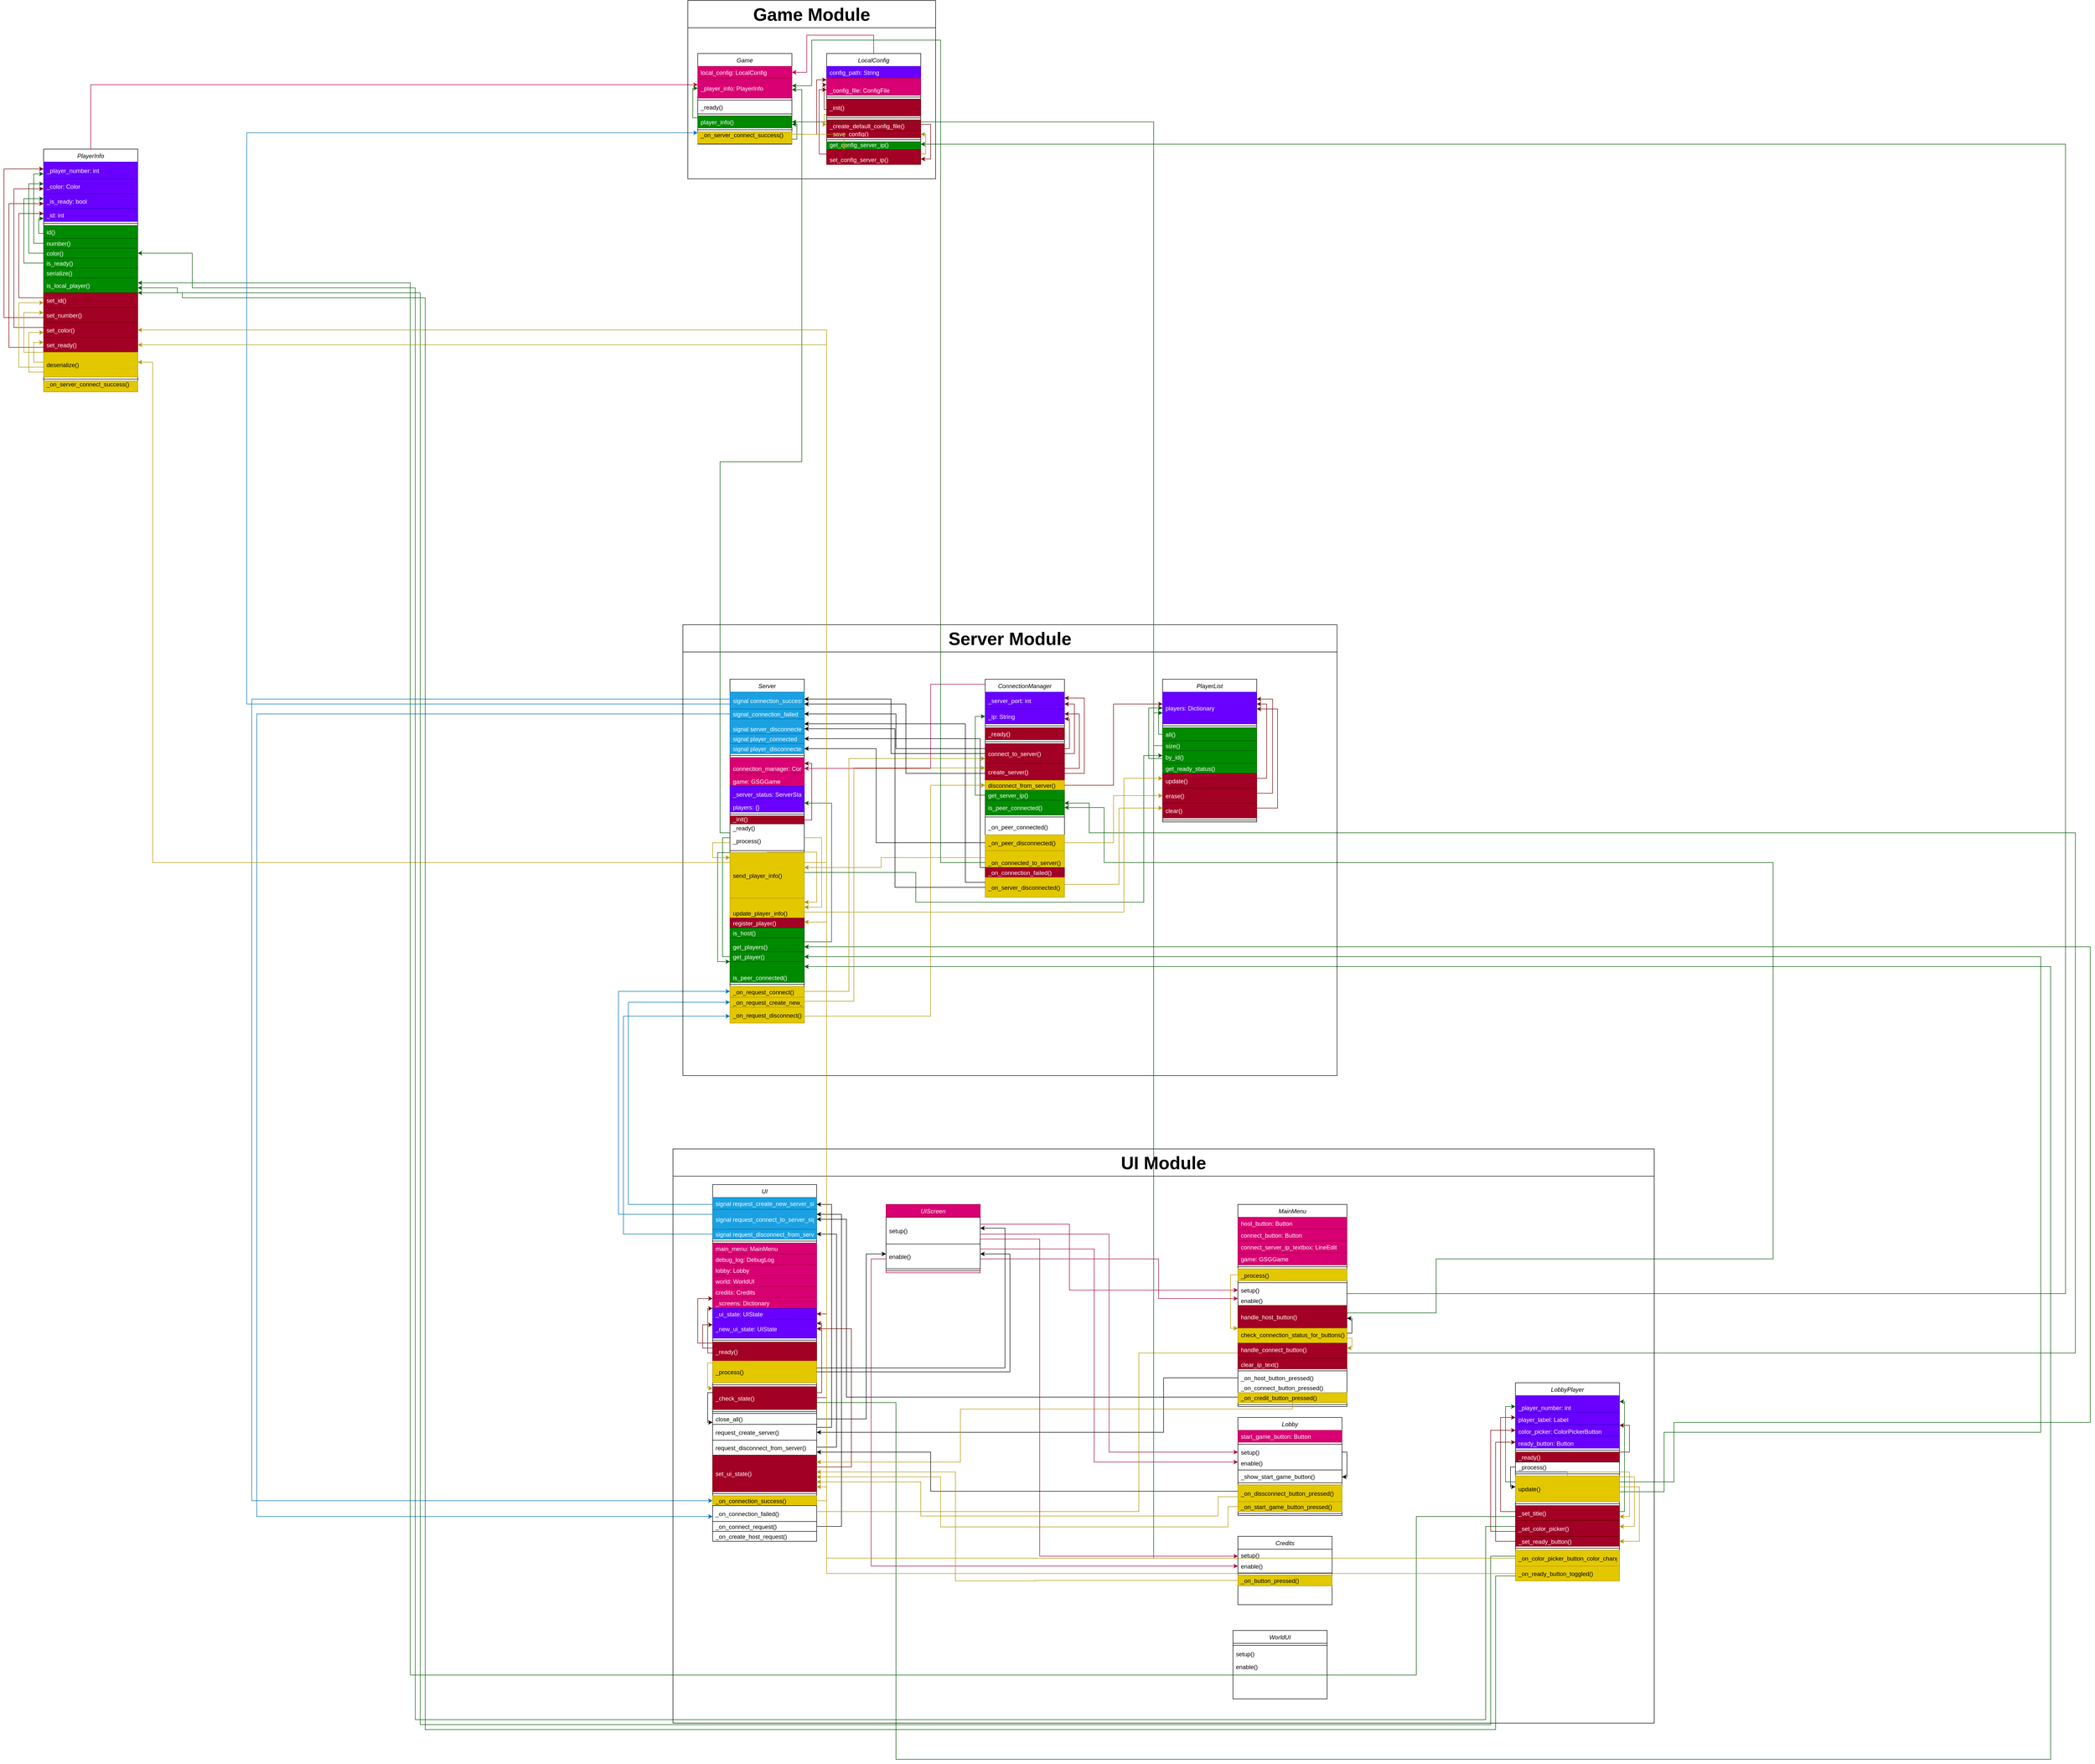 <mxfile version="24.2.5" type="device">
  <diagram id="C5RBs43oDa-KdzZeNtuy" name="Page-1">
    <mxGraphModel dx="3027" dy="5583" grid="1" gridSize="10" guides="1" tooltips="1" connect="1" arrows="1" fold="1" page="1" pageScale="1" pageWidth="827" pageHeight="1169" background="none" math="0" shadow="0">
      <root>
        <mxCell id="WIyWlLk6GJQsqaUBKTNV-0" />
        <mxCell id="WIyWlLk6GJQsqaUBKTNV-1" parent="WIyWlLk6GJQsqaUBKTNV-0" />
        <mxCell id="HCuCCPsoGUSkc76l4n_5-96" value="" style="endArrow=classic;html=1;rounded=0;fillColor=#1ba1e2;strokeColor=#006EAF;edgeStyle=orthogonalEdgeStyle;" parent="WIyWlLk6GJQsqaUBKTNV-1" source="HCuCCPsoGUSkc76l4n_5-95" target="HCuCCPsoGUSkc76l4n_5-0" edge="1">
          <mxGeometry width="50" height="50" relative="1" as="geometry">
            <mxPoint x="60" y="250" as="sourcePoint" />
            <mxPoint x="110" y="200" as="targetPoint" />
            <Array as="points">
              <mxPoint x="30" y="1450" />
              <mxPoint x="30" y="297" />
            </Array>
          </mxGeometry>
        </mxCell>
        <mxCell id="HCuCCPsoGUSkc76l4n_5-120" value="" style="endArrow=classic;html=1;rounded=0;fillColor=#1ba1e2;strokeColor=#006EAF;edgeStyle=orthogonalEdgeStyle;" parent="WIyWlLk6GJQsqaUBKTNV-1" target="HCuCCPsoGUSkc76l4n_5-14" edge="1" source="HCuCCPsoGUSkc76l4n_5-104">
          <mxGeometry width="50" height="50" relative="1" as="geometry">
            <mxPoint x="160" y="2468" as="sourcePoint" />
            <mxPoint x="90" y="1830" as="targetPoint" />
            <Array as="points">
              <mxPoint x="800" y="2460" />
              <mxPoint x="800" y="2052" />
            </Array>
          </mxGeometry>
        </mxCell>
        <mxCell id="HCuCCPsoGUSkc76l4n_5-122" value="" style="endArrow=classic;html=1;rounded=0;fillColor=#1ba1e2;strokeColor=#006EAF;edgeStyle=orthogonalEdgeStyle;" parent="WIyWlLk6GJQsqaUBKTNV-1" source="HCuCCPsoGUSkc76l4n_5-103" target="HCuCCPsoGUSkc76l4n_5-13" edge="1">
          <mxGeometry width="50" height="50" relative="1" as="geometry">
            <mxPoint x="50" y="859" as="sourcePoint" />
            <mxPoint x="59" y="766" as="targetPoint" />
            <Array as="points">
              <mxPoint x="780" y="2480" />
              <mxPoint x="780" y="2030" />
            </Array>
          </mxGeometry>
        </mxCell>
        <mxCell id="HCuCCPsoGUSkc76l4n_5-123" value="" style="endArrow=classic;html=1;rounded=0;fillColor=#1ba1e2;strokeColor=#006EAF;edgeStyle=orthogonalEdgeStyle;" parent="WIyWlLk6GJQsqaUBKTNV-1" source="HCuCCPsoGUSkc76l4n_5-65" target="HCuCCPsoGUSkc76l4n_5-16" edge="1">
          <mxGeometry width="50" height="50" relative="1" as="geometry">
            <mxPoint x="50" y="878" as="sourcePoint" />
            <mxPoint x="50" y="740" as="targetPoint" />
            <Array as="points">
              <mxPoint x="790" y="2520" />
              <mxPoint x="790" y="2080" />
            </Array>
          </mxGeometry>
        </mxCell>
        <mxCell id="LxlmvngEwypOwOj6dEhx-34" value="" style="endArrow=classic;html=1;rounded=0;edgeStyle=orthogonalEdgeStyle;fillColor=#008a00;strokeColor=#005700;" parent="WIyWlLk6GJQsqaUBKTNV-1" source="HCuCCPsoGUSkc76l4n_5-25" target="HCuCCPsoGUSkc76l4n_5-17" edge="1">
          <mxGeometry width="50" height="50" relative="1" as="geometry">
            <mxPoint x="410" y="2700" as="sourcePoint" />
            <mxPoint x="160" y="2290" as="targetPoint" />
            <Array as="points">
              <mxPoint x="1340" y="2860" />
              <mxPoint x="1340" y="3580" />
              <mxPoint x="3670" y="3580" />
              <mxPoint x="3670" y="1980" />
              <mxPoint x="1045" y="1980" />
            </Array>
          </mxGeometry>
        </mxCell>
        <mxCell id="LxlmvngEwypOwOj6dEhx-50" value="" style="endArrow=classic;html=1;rounded=0;fillColor=#1ba1e2;strokeColor=#006EAF;edgeStyle=orthogonalEdgeStyle;" parent="WIyWlLk6GJQsqaUBKTNV-1" source="HCuCCPsoGUSkc76l4n_5-95" target="HCuCCPsoGUSkc76l4n_5-49" edge="1">
          <mxGeometry width="50" height="50" relative="1" as="geometry">
            <mxPoint x="100" y="1260" as="sourcePoint" />
            <mxPoint x="50" y="2841.404" as="targetPoint" />
            <Array as="points">
              <mxPoint x="1045" y="1440" />
              <mxPoint x="40" y="1440" />
              <mxPoint x="40" y="3058" />
            </Array>
          </mxGeometry>
        </mxCell>
        <mxCell id="LxlmvngEwypOwOj6dEhx-51" value="" style="endArrow=classic;html=1;rounded=0;fillColor=#1ba1e2;strokeColor=#006EAF;edgeStyle=orthogonalEdgeStyle;" parent="WIyWlLk6GJQsqaUBKTNV-1" source="HCuCCPsoGUSkc76l4n_5-67" target="HCuCCPsoGUSkc76l4n_5-45" edge="1">
          <mxGeometry width="50" height="50" relative="1" as="geometry">
            <mxPoint x="110" y="1270" as="sourcePoint" />
            <mxPoint x="170" y="2850" as="targetPoint" />
            <Array as="points">
              <mxPoint x="1045" y="1470" />
              <mxPoint x="50" y="1470" />
              <mxPoint x="50" y="3090" />
            </Array>
          </mxGeometry>
        </mxCell>
        <mxCell id="LxlmvngEwypOwOj6dEhx-62" style="edgeStyle=orthogonalEdgeStyle;rounded=0;orthogonalLoop=1;jettySize=auto;html=1;fillColor=#008a00;strokeColor=#005700;" parent="WIyWlLk6GJQsqaUBKTNV-1" source="HCuCCPsoGUSkc76l4n_5-56" target="zkfFHV4jXpPFQw0GAbJ--24" edge="1">
          <mxGeometry relative="1" as="geometry">
            <Array as="points">
              <mxPoint x="3700" y="2640" />
              <mxPoint x="3700" y="320" />
            </Array>
            <mxPoint x="785" y="1390" as="sourcePoint" />
            <mxPoint x="1190" y="760" as="targetPoint" />
          </mxGeometry>
        </mxCell>
        <mxCell id="LxlmvngEwypOwOj6dEhx-69" style="edgeStyle=orthogonalEdgeStyle;rounded=0;orthogonalLoop=1;jettySize=auto;html=1;fillColor=#008a00;strokeColor=#005700;" parent="WIyWlLk6GJQsqaUBKTNV-1" source="HCuCCPsoGUSkc76l4n_5-38" target="HCuCCPsoGUSkc76l4n_5-30" edge="1">
          <mxGeometry relative="1" as="geometry">
            <Array as="points">
              <mxPoint x="2430" y="2679" />
              <mxPoint x="2430" y="2570" />
              <mxPoint x="3110" y="2570" />
              <mxPoint x="3110" y="1770" />
              <mxPoint x="1760" y="1770" />
              <mxPoint x="1760" y="1659" />
            </Array>
            <mxPoint x="1220" y="2430" as="sourcePoint" />
            <mxPoint x="580" y="310" as="targetPoint" />
          </mxGeometry>
        </mxCell>
        <mxCell id="LxlmvngEwypOwOj6dEhx-70" style="edgeStyle=orthogonalEdgeStyle;rounded=0;orthogonalLoop=1;jettySize=auto;html=1;fillColor=#008a00;strokeColor=#005700;" parent="WIyWlLk6GJQsqaUBKTNV-1" source="HCuCCPsoGUSkc76l4n_5-60" target="HCuCCPsoGUSkc76l4n_5-30" edge="1">
          <mxGeometry relative="1" as="geometry">
            <Array as="points">
              <mxPoint x="3720" y="2760" />
              <mxPoint x="3720" y="1710" />
              <mxPoint x="1730" y="1710" />
              <mxPoint x="1730" y="1650" />
            </Array>
            <mxPoint x="1220" y="2485" as="sourcePoint" />
            <mxPoint x="610" y="1380" as="targetPoint" />
          </mxGeometry>
        </mxCell>
        <mxCell id="RuJngxMLq8GJr4KWlcAt-26" value="" style="endArrow=classic;html=1;rounded=0;edgeStyle=orthogonalEdgeStyle;fillColor=#008a00;strokeColor=#005700;" parent="WIyWlLk6GJQsqaUBKTNV-1" source="RuJngxMLq8GJr4KWlcAt-17" target="HCuCCPsoGUSkc76l4n_5-21" edge="1">
          <mxGeometry width="50" height="50" relative="1" as="geometry">
            <mxPoint x="380" y="2700" as="sourcePoint" />
            <mxPoint x="250" y="1780" as="targetPoint" />
            <Array as="points">
              <mxPoint x="2910" y="3020" />
              <mxPoint x="2910" y="2900" />
              <mxPoint x="3750" y="2900" />
              <mxPoint x="3750" y="1940" />
            </Array>
          </mxGeometry>
        </mxCell>
        <mxCell id="RuJngxMLq8GJr4KWlcAt-27" value="" style="endArrow=classic;html=1;rounded=0;edgeStyle=orthogonalEdgeStyle;fillColor=#008a00;strokeColor=#005700;" parent="WIyWlLk6GJQsqaUBKTNV-1" source="RuJngxMLq8GJr4KWlcAt-17" target="HCuCCPsoGUSkc76l4n_5-18" edge="1">
          <mxGeometry width="50" height="50" relative="1" as="geometry">
            <mxPoint x="1760" y="2850" as="sourcePoint" />
            <mxPoint x="250" y="1700" as="targetPoint" />
            <Array as="points">
              <mxPoint x="2890" y="3040" />
              <mxPoint x="2890" y="2920" />
              <mxPoint x="3650" y="2920" />
              <mxPoint x="3650" y="1960" />
            </Array>
          </mxGeometry>
        </mxCell>
        <mxCell id="PAvOKs1-oqzffbysyNV3-0" value="PlayerInfo" style="swimlane;fontStyle=2;align=center;verticalAlign=top;childLayout=stackLayout;horizontal=1;startSize=26;horizontalStack=0;resizeParent=1;resizeLast=0;collapsible=1;marginBottom=0;rounded=0;shadow=0;strokeWidth=1;" parent="WIyWlLk6GJQsqaUBKTNV-1" vertex="1">
          <mxGeometry x="-380" y="330" width="190" height="490" as="geometry">
            <mxRectangle x="230" y="140" width="160" height="26" as="alternateBounds" />
          </mxGeometry>
        </mxCell>
        <mxCell id="PAvOKs1-oqzffbysyNV3-1" value="_player_number: int" style="text;align=left;verticalAlign=middle;spacingLeft=4;spacingRight=4;overflow=hidden;rotatable=0;points=[[0,0.5],[1,0.5]];portConstraint=eastwest;fillColor=#6a00ff;fontColor=#ffffff;strokeColor=#3700CC;" parent="PAvOKs1-oqzffbysyNV3-0" vertex="1">
          <mxGeometry y="26" width="190" height="34" as="geometry" />
        </mxCell>
        <mxCell id="PAvOKs1-oqzffbysyNV3-13" value="_color: Color" style="text;align=left;verticalAlign=middle;spacingLeft=4;spacingRight=4;overflow=hidden;rotatable=0;points=[[0,0.5],[1,0.5]];portConstraint=eastwest;fillColor=#6a00ff;fontColor=#ffffff;strokeColor=#3700CC;" parent="PAvOKs1-oqzffbysyNV3-0" vertex="1">
          <mxGeometry y="60" width="190" height="30" as="geometry" />
        </mxCell>
        <mxCell id="PAvOKs1-oqzffbysyNV3-14" value="_is_ready: bool" style="text;align=left;verticalAlign=middle;spacingLeft=4;spacingRight=4;overflow=hidden;rotatable=0;points=[[0,0.5],[1,0.5]];portConstraint=eastwest;fillColor=#6a00ff;fontColor=#ffffff;strokeColor=#3700CC;" parent="PAvOKs1-oqzffbysyNV3-0" vertex="1">
          <mxGeometry y="90" width="190" height="30" as="geometry" />
        </mxCell>
        <mxCell id="PAvOKs1-oqzffbysyNV3-15" value="_id: int" style="text;align=left;verticalAlign=middle;spacingLeft=4;spacingRight=4;overflow=hidden;rotatable=0;points=[[0,0.5],[1,0.5]];portConstraint=eastwest;fillColor=#6a00ff;fontColor=#ffffff;strokeColor=#3700CC;" parent="PAvOKs1-oqzffbysyNV3-0" vertex="1">
          <mxGeometry y="120" width="190" height="26" as="geometry" />
        </mxCell>
        <mxCell id="PAvOKs1-oqzffbysyNV3-2" value="" style="line;html=1;strokeWidth=1;align=left;verticalAlign=middle;spacingTop=-1;spacingLeft=3;spacingRight=3;rotatable=0;labelPosition=right;points=[];portConstraint=eastwest;" parent="PAvOKs1-oqzffbysyNV3-0" vertex="1">
          <mxGeometry y="146" width="190" height="8" as="geometry" />
        </mxCell>
        <mxCell id="PAvOKs1-oqzffbysyNV3-3" value="id()" style="text;align=left;verticalAlign=middle;spacingLeft=4;spacingRight=4;overflow=hidden;rotatable=0;points=[[0,0.5],[1,0.5]];portConstraint=eastwest;fillColor=#008a00;fontColor=#ffffff;strokeColor=#005700;" parent="PAvOKs1-oqzffbysyNV3-0" vertex="1">
          <mxGeometry y="154" width="190" height="26" as="geometry" />
        </mxCell>
        <mxCell id="PAvOKs1-oqzffbysyNV3-25" value="number()" style="text;align=left;verticalAlign=middle;spacingLeft=4;spacingRight=4;overflow=hidden;rotatable=0;points=[[0,0.5],[1,0.5]];portConstraint=eastwest;fillColor=#008a00;fontColor=#ffffff;strokeColor=#005700;" parent="PAvOKs1-oqzffbysyNV3-0" vertex="1">
          <mxGeometry y="180" width="190" height="20" as="geometry" />
        </mxCell>
        <mxCell id="PAvOKs1-oqzffbysyNV3-26" value="color()" style="text;align=left;verticalAlign=middle;spacingLeft=4;spacingRight=4;overflow=hidden;rotatable=0;points=[[0,0.5],[1,0.5]];portConstraint=eastwest;fillColor=#008a00;fontColor=#ffffff;strokeColor=#005700;" parent="PAvOKs1-oqzffbysyNV3-0" vertex="1">
          <mxGeometry y="200" width="190" height="20" as="geometry" />
        </mxCell>
        <mxCell id="PAvOKs1-oqzffbysyNV3-27" value="is_ready()" style="text;align=left;verticalAlign=middle;spacingLeft=4;spacingRight=4;overflow=hidden;rotatable=0;points=[[0,0.5],[1,0.5]];portConstraint=eastwest;fillColor=#008a00;fontColor=#ffffff;strokeColor=#005700;" parent="PAvOKs1-oqzffbysyNV3-0" vertex="1">
          <mxGeometry y="220" width="190" height="20" as="geometry" />
        </mxCell>
        <mxCell id="PAvOKs1-oqzffbysyNV3-28" value="serialize()" style="text;align=left;verticalAlign=middle;spacingLeft=4;spacingRight=4;overflow=hidden;rotatable=0;points=[[0,0.5],[1,0.5]];portConstraint=eastwest;fillColor=#008a00;fontColor=#ffffff;strokeColor=#005700;" parent="PAvOKs1-oqzffbysyNV3-0" vertex="1">
          <mxGeometry y="240" width="190" height="20" as="geometry" />
        </mxCell>
        <mxCell id="fX2MKnCIZ1Y0IGW4i7gZ-249" value="is_local_player()" style="text;align=left;verticalAlign=middle;spacingLeft=4;spacingRight=4;overflow=hidden;rotatable=0;points=[[0,0.5],[1,0.5]];portConstraint=eastwest;fillColor=#008a00;fontColor=#ffffff;strokeColor=#005700;" vertex="1" parent="PAvOKs1-oqzffbysyNV3-0">
          <mxGeometry y="260" width="190" height="30" as="geometry" />
        </mxCell>
        <mxCell id="PAvOKs1-oqzffbysyNV3-29" value="set_id()" style="text;align=left;verticalAlign=middle;spacingLeft=4;spacingRight=4;overflow=hidden;rotatable=0;points=[[0,0.5],[1,0.5]];portConstraint=eastwest;fillColor=#a20025;fontColor=#ffffff;strokeColor=#6F0000;" parent="PAvOKs1-oqzffbysyNV3-0" vertex="1">
          <mxGeometry y="290" width="190" height="30" as="geometry" />
        </mxCell>
        <mxCell id="PAvOKs1-oqzffbysyNV3-30" value="set_number()" style="text;align=left;verticalAlign=middle;spacingLeft=4;spacingRight=4;overflow=hidden;rotatable=0;points=[[0,0.5],[1,0.5]];portConstraint=eastwest;fillColor=#a20025;fontColor=#ffffff;strokeColor=#6F0000;" parent="PAvOKs1-oqzffbysyNV3-0" vertex="1">
          <mxGeometry y="320" width="190" height="30" as="geometry" />
        </mxCell>
        <mxCell id="PAvOKs1-oqzffbysyNV3-31" value="set_color()" style="text;align=left;verticalAlign=middle;spacingLeft=4;spacingRight=4;overflow=hidden;rotatable=0;points=[[0,0.5],[1,0.5]];portConstraint=eastwest;fillColor=#a20025;fontColor=#ffffff;strokeColor=#6F0000;" parent="PAvOKs1-oqzffbysyNV3-0" vertex="1">
          <mxGeometry y="350" width="190" height="30" as="geometry" />
        </mxCell>
        <mxCell id="PAvOKs1-oqzffbysyNV3-32" value="set_ready()" style="text;align=left;verticalAlign=middle;spacingLeft=4;spacingRight=4;overflow=hidden;rotatable=0;points=[[0,0.5],[1,0.5]];portConstraint=eastwest;fillColor=#a20025;fontColor=#ffffff;strokeColor=#6F0000;" parent="PAvOKs1-oqzffbysyNV3-0" vertex="1">
          <mxGeometry y="380" width="190" height="30" as="geometry" />
        </mxCell>
        <mxCell id="PAvOKs1-oqzffbysyNV3-33" value="deserialize()" style="text;align=left;verticalAlign=middle;spacingLeft=4;spacingRight=4;overflow=hidden;rotatable=0;points=[[0,0.5],[1,0.5]];portConstraint=eastwest;fillColor=#e3c800;fontColor=#000000;strokeColor=#B09500;" parent="PAvOKs1-oqzffbysyNV3-0" vertex="1">
          <mxGeometry y="410" width="190" height="50" as="geometry" />
        </mxCell>
        <mxCell id="PAvOKs1-oqzffbysyNV3-4" value="" style="line;html=1;strokeWidth=1;align=left;verticalAlign=middle;spacingTop=-1;spacingLeft=3;spacingRight=3;rotatable=0;labelPosition=right;points=[];portConstraint=eastwest;" parent="PAvOKs1-oqzffbysyNV3-0" vertex="1">
          <mxGeometry y="460" width="190" height="8" as="geometry" />
        </mxCell>
        <mxCell id="PAvOKs1-oqzffbysyNV3-5" value="_on_server_connect_success()&#xa;" style="text;align=left;verticalAlign=bottom;spacingLeft=4;spacingRight=4;overflow=hidden;rotatable=0;points=[[0,0.5],[1,0.5]];portConstraint=eastwest;fillColor=#e3c800;fontColor=#000000;strokeColor=#B09500;" parent="PAvOKs1-oqzffbysyNV3-0" vertex="1">
          <mxGeometry y="468" width="190" height="22" as="geometry" />
        </mxCell>
        <mxCell id="PAvOKs1-oqzffbysyNV3-34" value="" style="endArrow=classic;html=1;rounded=0;edgeStyle=orthogonalEdgeStyle;fillColor=#008a00;strokeColor=#005700;" parent="PAvOKs1-oqzffbysyNV3-0" source="PAvOKs1-oqzffbysyNV3-3" target="PAvOKs1-oqzffbysyNV3-15" edge="1">
          <mxGeometry width="50" height="50" relative="1" as="geometry">
            <mxPoint x="-30" y="410" as="sourcePoint" />
            <mxPoint x="20" y="360" as="targetPoint" />
            <Array as="points">
              <mxPoint x="-10" y="170" />
              <mxPoint x="-10" y="140" />
            </Array>
          </mxGeometry>
        </mxCell>
        <mxCell id="PAvOKs1-oqzffbysyNV3-35" value="" style="endArrow=classic;html=1;rounded=0;edgeStyle=orthogonalEdgeStyle;fillColor=#008a00;strokeColor=#005700;" parent="PAvOKs1-oqzffbysyNV3-0" source="PAvOKs1-oqzffbysyNV3-25" target="PAvOKs1-oqzffbysyNV3-1" edge="1">
          <mxGeometry width="50" height="50" relative="1" as="geometry">
            <mxPoint x="10" y="150" as="sourcePoint" />
            <mxPoint x="10" y="120" as="targetPoint" />
            <Array as="points">
              <mxPoint x="-20" y="190" />
              <mxPoint x="-20" y="50" />
            </Array>
          </mxGeometry>
        </mxCell>
        <mxCell id="PAvOKs1-oqzffbysyNV3-36" value="" style="endArrow=classic;html=1;rounded=0;edgeStyle=orthogonalEdgeStyle;fillColor=#008a00;strokeColor=#005700;" parent="PAvOKs1-oqzffbysyNV3-0" source="PAvOKs1-oqzffbysyNV3-26" target="PAvOKs1-oqzffbysyNV3-13" edge="1">
          <mxGeometry width="50" height="50" relative="1" as="geometry">
            <mxPoint x="10" y="170" as="sourcePoint" />
            <mxPoint x="10" y="50" as="targetPoint" />
            <Array as="points">
              <mxPoint x="-30" y="210" />
              <mxPoint x="-30" y="70" />
            </Array>
          </mxGeometry>
        </mxCell>
        <mxCell id="PAvOKs1-oqzffbysyNV3-37" value="" style="endArrow=classic;html=1;rounded=0;edgeStyle=orthogonalEdgeStyle;fillColor=#008a00;strokeColor=#005700;" parent="PAvOKs1-oqzffbysyNV3-0" source="PAvOKs1-oqzffbysyNV3-27" target="PAvOKs1-oqzffbysyNV3-14" edge="1">
          <mxGeometry width="50" height="50" relative="1" as="geometry">
            <mxPoint x="10" y="190" as="sourcePoint" />
            <mxPoint x="10" y="70" as="targetPoint" />
            <Array as="points">
              <mxPoint x="-40" y="230" />
              <mxPoint x="-40" y="100" />
            </Array>
          </mxGeometry>
        </mxCell>
        <mxCell id="PAvOKs1-oqzffbysyNV3-38" value="" style="endArrow=classic;html=1;rounded=0;edgeStyle=orthogonalEdgeStyle;fillColor=#a20025;strokeColor=#6F0000;" parent="PAvOKs1-oqzffbysyNV3-0" source="PAvOKs1-oqzffbysyNV3-29" target="PAvOKs1-oqzffbysyNV3-15" edge="1">
          <mxGeometry width="50" height="50" relative="1" as="geometry">
            <mxPoint x="-10" y="240" as="sourcePoint" />
            <mxPoint x="10" y="110" as="targetPoint" />
            <Array as="points">
              <mxPoint x="-50" y="300" />
              <mxPoint x="-50" y="130" />
            </Array>
          </mxGeometry>
        </mxCell>
        <mxCell id="PAvOKs1-oqzffbysyNV3-39" value="" style="endArrow=classic;html=1;rounded=0;edgeStyle=orthogonalEdgeStyle;fillColor=#a20025;strokeColor=#6F0000;" parent="PAvOKs1-oqzffbysyNV3-0" source="PAvOKs1-oqzffbysyNV3-30" target="PAvOKs1-oqzffbysyNV3-1" edge="1">
          <mxGeometry width="50" height="50" relative="1" as="geometry">
            <mxPoint x="10" y="248" as="sourcePoint" />
            <mxPoint x="10" y="117" as="targetPoint" />
            <Array as="points">
              <mxPoint x="-80" y="340" />
              <mxPoint x="-80" y="40" />
            </Array>
          </mxGeometry>
        </mxCell>
        <mxCell id="PAvOKs1-oqzffbysyNV3-40" value="" style="endArrow=classic;html=1;rounded=0;edgeStyle=orthogonalEdgeStyle;fillColor=#a20025;strokeColor=#6F0000;" parent="PAvOKs1-oqzffbysyNV3-0" source="PAvOKs1-oqzffbysyNV3-31" target="PAvOKs1-oqzffbysyNV3-13" edge="1">
          <mxGeometry width="50" height="50" relative="1" as="geometry">
            <mxPoint x="10" y="300" as="sourcePoint" />
            <mxPoint x="10" y="50" as="targetPoint" />
            <Array as="points">
              <mxPoint x="-60" y="360" />
              <mxPoint x="-60" y="80" />
            </Array>
          </mxGeometry>
        </mxCell>
        <mxCell id="PAvOKs1-oqzffbysyNV3-41" value="" style="endArrow=classic;html=1;rounded=0;edgeStyle=orthogonalEdgeStyle;fillColor=#a20025;strokeColor=#6F0000;" parent="PAvOKs1-oqzffbysyNV3-0" source="PAvOKs1-oqzffbysyNV3-32" target="PAvOKs1-oqzffbysyNV3-14" edge="1">
          <mxGeometry width="50" height="50" relative="1" as="geometry">
            <mxPoint x="10" y="320" as="sourcePoint" />
            <mxPoint x="10" y="90" as="targetPoint" />
            <Array as="points">
              <mxPoint x="-70" y="400" />
              <mxPoint x="-70" y="110" />
            </Array>
          </mxGeometry>
        </mxCell>
        <mxCell id="PAvOKs1-oqzffbysyNV3-53" value="" style="endArrow=classic;html=1;rounded=0;edgeStyle=orthogonalEdgeStyle;fillColor=#e3c800;strokeColor=#B09500;" parent="PAvOKs1-oqzffbysyNV3-0" source="PAvOKs1-oqzffbysyNV3-33" target="PAvOKs1-oqzffbysyNV3-30" edge="1">
          <mxGeometry width="50" height="50" relative="1" as="geometry">
            <mxPoint x="10" y="400" as="sourcePoint" />
            <mxPoint x="10" y="290" as="targetPoint" />
            <Array as="points">
              <mxPoint x="-40" y="410" />
              <mxPoint x="-40" y="330" />
            </Array>
          </mxGeometry>
        </mxCell>
        <mxCell id="PAvOKs1-oqzffbysyNV3-54" value="" style="endArrow=classic;html=1;rounded=0;edgeStyle=orthogonalEdgeStyle;fillColor=#e3c800;strokeColor=#B09500;" parent="PAvOKs1-oqzffbysyNV3-0" source="PAvOKs1-oqzffbysyNV3-33" target="PAvOKs1-oqzffbysyNV3-31" edge="1">
          <mxGeometry width="50" height="50" relative="1" as="geometry">
            <mxPoint x="10" y="420" as="sourcePoint" />
            <mxPoint x="10" y="320" as="targetPoint" />
            <Array as="points">
              <mxPoint x="-30" y="450" />
              <mxPoint x="-30" y="370" />
            </Array>
          </mxGeometry>
        </mxCell>
        <mxCell id="PAvOKs1-oqzffbysyNV3-55" value="" style="endArrow=classic;html=1;rounded=0;edgeStyle=orthogonalEdgeStyle;fillColor=#e3c800;strokeColor=#B09500;" parent="PAvOKs1-oqzffbysyNV3-0" source="PAvOKs1-oqzffbysyNV3-33" target="PAvOKs1-oqzffbysyNV3-32" edge="1">
          <mxGeometry width="50" height="50" relative="1" as="geometry">
            <mxPoint x="10" y="420" as="sourcePoint" />
            <mxPoint x="10" y="320" as="targetPoint" />
            <Array as="points">
              <mxPoint x="-20" y="430" />
              <mxPoint x="-20" y="390" />
            </Array>
          </mxGeometry>
        </mxCell>
        <mxCell id="PAvOKs1-oqzffbysyNV3-47" style="edgeStyle=orthogonalEdgeStyle;rounded=0;orthogonalLoop=1;jettySize=auto;html=1;exitX=0.5;exitY=0;exitDx=0;exitDy=0;fillColor=#d80073;strokeColor=#A50040;" parent="WIyWlLk6GJQsqaUBKTNV-1" source="PAvOKs1-oqzffbysyNV3-0" target="PAvOKs1-oqzffbysyNV3-6" edge="1">
          <mxGeometry relative="1" as="geometry">
            <mxPoint x="436" y="82" as="sourcePoint" />
            <mxPoint x="250" y="108" as="targetPoint" />
            <Array as="points">
              <mxPoint x="-285" y="200" />
            </Array>
          </mxGeometry>
        </mxCell>
        <mxCell id="fX2MKnCIZ1Y0IGW4i7gZ-64" value="&lt;font style=&quot;font-size: 36px;&quot;&gt;Game Module&lt;/font&gt;" style="swimlane;whiteSpace=wrap;html=1;startSize=55;" vertex="1" parent="WIyWlLk6GJQsqaUBKTNV-1">
          <mxGeometry x="920" y="30" width="500" height="360" as="geometry">
            <mxRectangle x="920" y="30" width="270" height="60" as="alternateBounds" />
          </mxGeometry>
        </mxCell>
        <mxCell id="zkfFHV4jXpPFQw0GAbJ--0" value="Game" style="swimlane;fontStyle=2;align=center;verticalAlign=top;childLayout=stackLayout;horizontal=1;startSize=26;horizontalStack=0;resizeParent=1;resizeLast=0;collapsible=1;marginBottom=0;rounded=0;shadow=0;strokeWidth=1;" parent="fX2MKnCIZ1Y0IGW4i7gZ-64" vertex="1">
          <mxGeometry x="20" y="107" width="190" height="183" as="geometry">
            <mxRectangle x="230" y="140" width="160" height="26" as="alternateBounds" />
          </mxGeometry>
        </mxCell>
        <mxCell id="zkfFHV4jXpPFQw0GAbJ--1" value="local_config: LocalConfig" style="text;align=left;verticalAlign=middle;spacingLeft=4;spacingRight=4;overflow=hidden;rotatable=0;points=[[0,0.5],[1,0.5]];portConstraint=eastwest;fillColor=#d80073;fontColor=#ffffff;strokeColor=#A50040;" parent="zkfFHV4jXpPFQw0GAbJ--0" vertex="1">
          <mxGeometry y="26" width="190" height="24" as="geometry" />
        </mxCell>
        <mxCell id="PAvOKs1-oqzffbysyNV3-6" value="_player_info: PlayerInfo" style="text;align=left;verticalAlign=middle;spacingLeft=4;spacingRight=4;overflow=hidden;rotatable=0;points=[[0,0.5],[1,0.5]];portConstraint=eastwest;fillColor=#d80073;fontColor=#ffffff;strokeColor=#A50040;" parent="zkfFHV4jXpPFQw0GAbJ--0" vertex="1">
          <mxGeometry y="50" width="190" height="40" as="geometry" />
        </mxCell>
        <mxCell id="zkfFHV4jXpPFQw0GAbJ--4" value="" style="line;html=1;strokeWidth=1;align=left;verticalAlign=middle;spacingTop=-1;spacingLeft=3;spacingRight=3;rotatable=0;labelPosition=right;points=[];portConstraint=eastwest;" parent="zkfFHV4jXpPFQw0GAbJ--0" vertex="1">
          <mxGeometry y="90" width="190" height="8" as="geometry" />
        </mxCell>
        <mxCell id="zkfFHV4jXpPFQw0GAbJ--5" value="_ready()" style="text;align=left;verticalAlign=middle;spacingLeft=4;spacingRight=4;overflow=hidden;rotatable=0;points=[[0,0.5],[1,0.5]];portConstraint=eastwest;" parent="zkfFHV4jXpPFQw0GAbJ--0" vertex="1">
          <mxGeometry y="98" width="190" height="20" as="geometry" />
        </mxCell>
        <mxCell id="PAvOKs1-oqzffbysyNV3-46" value="" style="line;html=1;strokeWidth=1;align=left;verticalAlign=middle;spacingTop=-1;spacingLeft=3;spacingRight=3;rotatable=0;labelPosition=right;points=[];portConstraint=eastwest;" parent="zkfFHV4jXpPFQw0GAbJ--0" vertex="1">
          <mxGeometry y="118" width="190" height="8" as="geometry" />
        </mxCell>
        <mxCell id="PAvOKs1-oqzffbysyNV3-43" value="player_info()" style="text;align=left;verticalAlign=middle;spacingLeft=4;spacingRight=4;overflow=hidden;rotatable=0;points=[[0,0.5],[1,0.5]];portConstraint=eastwest;fillColor=#008a00;fontColor=#ffffff;strokeColor=#005700;" parent="zkfFHV4jXpPFQw0GAbJ--0" vertex="1">
          <mxGeometry y="126" width="190" height="24" as="geometry" />
        </mxCell>
        <mxCell id="HCuCCPsoGUSkc76l4n_5-99" value="" style="line;html=1;strokeWidth=1;align=left;verticalAlign=middle;spacingTop=-1;spacingLeft=3;spacingRight=3;rotatable=0;labelPosition=right;points=[];portConstraint=eastwest;" parent="zkfFHV4jXpPFQw0GAbJ--0" vertex="1">
          <mxGeometry y="150" width="190" height="8" as="geometry" />
        </mxCell>
        <mxCell id="HCuCCPsoGUSkc76l4n_5-0" value="_on_server_connect_success()&#xa;" style="text;align=left;verticalAlign=bottom;spacingLeft=4;spacingRight=4;overflow=hidden;rotatable=0;points=[[0,0.5],[1,0.5]];portConstraint=eastwest;fillColor=#e3c800;fontColor=#000000;strokeColor=#B09500;" parent="zkfFHV4jXpPFQw0GAbJ--0" vertex="1">
          <mxGeometry y="158" width="190" height="24" as="geometry" />
        </mxCell>
        <mxCell id="PAvOKs1-oqzffbysyNV3-48" value="" style="endArrow=classic;html=1;rounded=0;edgeStyle=orthogonalEdgeStyle;fillColor=#008a00;strokeColor=#005700;" parent="zkfFHV4jXpPFQw0GAbJ--0" source="HCuCCPsoGUSkc76l4n_5-0" target="PAvOKs1-oqzffbysyNV3-43" edge="1">
          <mxGeometry width="50" height="50" relative="1" as="geometry">
            <mxPoint x="190" y="150" as="sourcePoint" />
            <mxPoint x="200" y="1530" as="targetPoint" />
            <Array as="points">
              <mxPoint x="200" y="173" />
              <mxPoint x="200" y="143" />
            </Array>
          </mxGeometry>
        </mxCell>
        <mxCell id="PAvOKs1-oqzffbysyNV3-58" value="" style="endArrow=classic;html=1;rounded=0;edgeStyle=orthogonalEdgeStyle;fillColor=#008a00;strokeColor=#005700;" parent="zkfFHV4jXpPFQw0GAbJ--0" source="PAvOKs1-oqzffbysyNV3-43" target="PAvOKs1-oqzffbysyNV3-6" edge="1">
          <mxGeometry width="50" height="50" relative="1" as="geometry">
            <mxPoint x="200" y="140" as="sourcePoint" />
            <mxPoint x="200" y="126" as="targetPoint" />
            <Array as="points">
              <mxPoint x="-10" y="130" />
              <mxPoint x="-10" y="70" />
            </Array>
          </mxGeometry>
        </mxCell>
        <mxCell id="zkfFHV4jXpPFQw0GAbJ--17" value="LocalConfig" style="swimlane;fontStyle=2;align=center;verticalAlign=top;childLayout=stackLayout;horizontal=1;startSize=26;horizontalStack=0;resizeParent=1;resizeLast=0;collapsible=1;marginBottom=0;rounded=0;shadow=0;strokeWidth=1;" parent="fX2MKnCIZ1Y0IGW4i7gZ-64" vertex="1">
          <mxGeometry x="280" y="107" width="190" height="224" as="geometry">
            <mxRectangle x="500" y="146" width="160" height="26" as="alternateBounds" />
          </mxGeometry>
        </mxCell>
        <mxCell id="fX2MKnCIZ1Y0IGW4i7gZ-98" value="config_path: String" style="text;align=left;verticalAlign=middle;spacingLeft=4;spacingRight=4;overflow=hidden;rotatable=0;points=[[0,0.5],[1,0.5]];portConstraint=eastwest;fillColor=#6a00ff;fontColor=#ffffff;strokeColor=#3700CC;" vertex="1" parent="zkfFHV4jXpPFQw0GAbJ--17">
          <mxGeometry y="26" width="190" height="24" as="geometry" />
        </mxCell>
        <mxCell id="RuJngxMLq8GJr4KWlcAt-1" value="_config_file: ConfigFile" style="text;align=left;verticalAlign=bottom;spacingLeft=4;spacingRight=4;overflow=hidden;rotatable=0;points=[[0,0.5],[1,0.5]];portConstraint=eastwest;fillColor=#d80073;fontColor=#ffffff;strokeColor=#A50040;" parent="zkfFHV4jXpPFQw0GAbJ--17" vertex="1">
          <mxGeometry y="50" width="190" height="34" as="geometry" />
        </mxCell>
        <mxCell id="RuJngxMLq8GJr4KWlcAt-0" value="" style="line;html=1;strokeWidth=1;align=left;verticalAlign=middle;spacingTop=-1;spacingLeft=3;spacingRight=3;rotatable=0;labelPosition=right;points=[];portConstraint=eastwest;" parent="zkfFHV4jXpPFQw0GAbJ--17" vertex="1">
          <mxGeometry y="84" width="190" height="8" as="geometry" />
        </mxCell>
        <mxCell id="zkfFHV4jXpPFQw0GAbJ--18" value="_init()" style="text;align=left;verticalAlign=middle;spacingLeft=4;spacingRight=4;overflow=hidden;rotatable=0;points=[[0,0.5],[1,0.5]];portConstraint=eastwest;fillColor=#a20025;fontColor=#ffffff;strokeColor=#6F0000;" parent="zkfFHV4jXpPFQw0GAbJ--17" vertex="1">
          <mxGeometry y="92" width="190" height="34" as="geometry" />
        </mxCell>
        <mxCell id="HCuCCPsoGUSkc76l4n_5-139" value="" style="line;html=1;strokeWidth=1;align=left;verticalAlign=middle;spacingTop=-1;spacingLeft=3;spacingRight=3;rotatable=0;labelPosition=right;points=[];portConstraint=eastwest;" parent="zkfFHV4jXpPFQw0GAbJ--17" vertex="1">
          <mxGeometry y="126" width="190" height="8" as="geometry" />
        </mxCell>
        <mxCell id="zkfFHV4jXpPFQw0GAbJ--19" value="_create_default_config_file()" style="text;align=left;verticalAlign=bottom;spacingLeft=4;spacingRight=4;overflow=hidden;rotatable=0;points=[[0,0.5],[1,0.5]];portConstraint=eastwest;rounded=0;shadow=0;html=0;fillColor=#a20025;fontColor=#ffffff;strokeColor=#6F0000;" parent="zkfFHV4jXpPFQw0GAbJ--17" vertex="1">
          <mxGeometry y="134" width="190" height="22" as="geometry" />
        </mxCell>
        <mxCell id="fX2MKnCIZ1Y0IGW4i7gZ-99" style="edgeStyle=orthogonalEdgeStyle;rounded=0;orthogonalLoop=1;jettySize=auto;html=1;fillColor=#a20025;strokeColor=#6F0000;" edge="1" parent="zkfFHV4jXpPFQw0GAbJ--17" source="zkfFHV4jXpPFQw0GAbJ--20" target="RuJngxMLq8GJr4KWlcAt-1">
          <mxGeometry relative="1" as="geometry">
            <Array as="points">
              <mxPoint x="-20" y="163" />
              <mxPoint x="-20" y="53" />
            </Array>
          </mxGeometry>
        </mxCell>
        <mxCell id="zkfFHV4jXpPFQw0GAbJ--20" value="_save_config()" style="text;align=left;verticalAlign=bottom;spacingLeft=4;spacingRight=4;overflow=hidden;rotatable=0;points=[[0,0.5],[1,0.5]];portConstraint=eastwest;rounded=0;shadow=0;html=0;fillColor=#a20025;fontColor=#ffffff;strokeColor=#6F0000;" parent="zkfFHV4jXpPFQw0GAbJ--17" vertex="1">
          <mxGeometry y="156" width="190" height="14" as="geometry" />
        </mxCell>
        <mxCell id="zkfFHV4jXpPFQw0GAbJ--23" value="" style="line;html=1;strokeWidth=1;align=left;verticalAlign=middle;spacingTop=-1;spacingLeft=3;spacingRight=3;rotatable=0;labelPosition=right;points=[];portConstraint=eastwest;" parent="zkfFHV4jXpPFQw0GAbJ--17" vertex="1">
          <mxGeometry y="170" width="190" height="8" as="geometry" />
        </mxCell>
        <mxCell id="zkfFHV4jXpPFQw0GAbJ--24" value="get_config_server_ip()" style="text;align=left;verticalAlign=bottom;spacingLeft=4;spacingRight=4;overflow=hidden;rotatable=0;points=[[0,0.5],[1,0.5]];portConstraint=eastwest;fillColor=#008a00;fontColor=#ffffff;strokeColor=#005700;" parent="zkfFHV4jXpPFQw0GAbJ--17" vertex="1">
          <mxGeometry y="178" width="190" height="16" as="geometry" />
        </mxCell>
        <mxCell id="zkfFHV4jXpPFQw0GAbJ--25" value="set_config_server_ip()" style="text;align=left;verticalAlign=bottom;spacingLeft=4;spacingRight=4;overflow=hidden;rotatable=0;points=[[0,0.5],[1,0.5]];portConstraint=eastwest;fillColor=#a20025;fontColor=#ffffff;strokeColor=#6F0000;" parent="zkfFHV4jXpPFQw0GAbJ--17" vertex="1">
          <mxGeometry y="194" width="190" height="30" as="geometry" />
        </mxCell>
        <mxCell id="RuJngxMLq8GJr4KWlcAt-2" style="edgeStyle=orthogonalEdgeStyle;rounded=0;orthogonalLoop=1;jettySize=auto;html=1;fillColor=#a20025;strokeColor=#6F0000;" parent="zkfFHV4jXpPFQw0GAbJ--17" source="zkfFHV4jXpPFQw0GAbJ--18" target="RuJngxMLq8GJr4KWlcAt-1" edge="1">
          <mxGeometry relative="1" as="geometry">
            <mxPoint x="11" y="20" as="sourcePoint" />
            <mxPoint x="-52" y="41" as="targetPoint" />
            <Array as="points">
              <mxPoint x="-5" y="113" />
              <mxPoint x="-5" y="63" />
            </Array>
          </mxGeometry>
        </mxCell>
        <mxCell id="RuJngxMLq8GJr4KWlcAt-3" style="edgeStyle=orthogonalEdgeStyle;rounded=0;orthogonalLoop=1;jettySize=auto;html=1;fillColor=#e3c800;strokeColor=#B09500;" parent="zkfFHV4jXpPFQw0GAbJ--17" source="zkfFHV4jXpPFQw0GAbJ--18" target="zkfFHV4jXpPFQw0GAbJ--19" edge="1">
          <mxGeometry relative="1" as="geometry">
            <mxPoint x="10" y="80" as="sourcePoint" />
            <mxPoint x="10" y="47" as="targetPoint" />
            <Array as="points">
              <mxPoint x="-5" y="123" />
              <mxPoint x="-5" y="143" />
            </Array>
          </mxGeometry>
        </mxCell>
        <mxCell id="RuJngxMLq8GJr4KWlcAt-5" style="edgeStyle=orthogonalEdgeStyle;rounded=0;orthogonalLoop=1;jettySize=auto;html=1;fillColor=#a20025;strokeColor=#6F0000;" parent="zkfFHV4jXpPFQw0GAbJ--17" source="zkfFHV4jXpPFQw0GAbJ--19" target="zkfFHV4jXpPFQw0GAbJ--25" edge="1">
          <mxGeometry relative="1" as="geometry">
            <mxPoint x="80" y="213" as="sourcePoint" />
            <mxPoint x="80" y="180" as="targetPoint" />
            <Array as="points">
              <mxPoint x="210" y="143" />
              <mxPoint x="210" y="213" />
            </Array>
          </mxGeometry>
        </mxCell>
        <mxCell id="RuJngxMLq8GJr4KWlcAt-7" style="edgeStyle=orthogonalEdgeStyle;rounded=0;orthogonalLoop=1;jettySize=auto;html=1;fillColor=#a20025;strokeColor=#6F0000;" parent="zkfFHV4jXpPFQw0GAbJ--17" source="zkfFHV4jXpPFQw0GAbJ--25" target="RuJngxMLq8GJr4KWlcAt-1" edge="1">
          <mxGeometry relative="1" as="geometry">
            <mxPoint x="10" y="80" as="sourcePoint" />
            <mxPoint x="10" y="47" as="targetPoint" />
            <Array as="points">
              <mxPoint x="-15" y="203" />
              <mxPoint x="-15" y="73" />
            </Array>
          </mxGeometry>
        </mxCell>
        <mxCell id="RuJngxMLq8GJr4KWlcAt-8" style="edgeStyle=orthogonalEdgeStyle;rounded=0;orthogonalLoop=1;jettySize=auto;html=1;fillColor=#e3c800;strokeColor=#B09500;" parent="zkfFHV4jXpPFQw0GAbJ--17" source="zkfFHV4jXpPFQw0GAbJ--25" target="zkfFHV4jXpPFQw0GAbJ--20" edge="1">
          <mxGeometry relative="1" as="geometry">
            <mxPoint x="10" y="100" as="sourcePoint" />
            <mxPoint x="10" y="130" as="targetPoint" />
            <Array as="points">
              <mxPoint x="200" y="203" />
              <mxPoint x="200" y="163" />
            </Array>
          </mxGeometry>
        </mxCell>
        <mxCell id="HCuCCPsoGUSkc76l4n_5-98" value="" style="endArrow=classic;html=1;rounded=0;edgeStyle=orthogonalEdgeStyle;fillColor=#e3c800;strokeColor=#B09500;" parent="fX2MKnCIZ1Y0IGW4i7gZ-64" source="HCuCCPsoGUSkc76l4n_5-0" target="zkfFHV4jXpPFQw0GAbJ--25" edge="1">
          <mxGeometry width="50" height="50" relative="1" as="geometry">
            <mxPoint x="-410" y="-265" as="sourcePoint" />
            <mxPoint x="-360" y="-315" as="targetPoint" />
            <Array as="points">
              <mxPoint x="315" y="270" />
              <mxPoint x="315" y="320" />
            </Array>
          </mxGeometry>
        </mxCell>
        <mxCell id="HCuCCPsoGUSkc76l4n_5-84" style="edgeStyle=orthogonalEdgeStyle;rounded=0;orthogonalLoop=1;jettySize=auto;html=1;fillColor=#d80073;strokeColor=#A50040;" parent="fX2MKnCIZ1Y0IGW4i7gZ-64" source="zkfFHV4jXpPFQw0GAbJ--17" target="zkfFHV4jXpPFQw0GAbJ--1" edge="1">
          <mxGeometry relative="1" as="geometry">
            <Array as="points">
              <mxPoint x="375" y="70" />
              <mxPoint x="240" y="70" />
              <mxPoint x="240" y="145" />
            </Array>
          </mxGeometry>
        </mxCell>
        <mxCell id="fX2MKnCIZ1Y0IGW4i7gZ-66" value="&lt;font style=&quot;font-size: 36px;&quot;&gt;Server Module&lt;/font&gt;" style="swimlane;whiteSpace=wrap;html=1;startSize=55;" vertex="1" parent="WIyWlLk6GJQsqaUBKTNV-1">
          <mxGeometry x="910" y="1290" width="1320" height="910" as="geometry">
            <mxRectangle x="910" y="1290" width="270" height="60" as="alternateBounds" />
          </mxGeometry>
        </mxCell>
        <mxCell id="zkfFHV4jXpPFQw0GAbJ--6" value="ConnectionManager" style="swimlane;fontStyle=2;align=center;verticalAlign=middle;childLayout=stackLayout;horizontal=1;startSize=26;horizontalStack=0;resizeParent=1;resizeLast=0;collapsible=1;marginBottom=0;rounded=0;shadow=0;strokeWidth=1;" parent="fX2MKnCIZ1Y0IGW4i7gZ-66" vertex="1">
          <mxGeometry x="610" y="110" width="160" height="440" as="geometry">
            <mxRectangle x="370" y="313" width="160" height="26" as="alternateBounds" />
          </mxGeometry>
        </mxCell>
        <mxCell id="RuJngxMLq8GJr4KWlcAt-10" value="_server_port: int" style="text;align=left;verticalAlign=middle;spacingLeft=4;spacingRight=4;overflow=hidden;rotatable=0;points=[[0,0.5],[1,0.5]];portConstraint=eastwest;fillColor=#6a00ff;fontColor=#ffffff;strokeColor=#3700CC;" parent="zkfFHV4jXpPFQw0GAbJ--6" vertex="1">
          <mxGeometry y="26" width="160" height="34" as="geometry" />
        </mxCell>
        <mxCell id="RuJngxMLq8GJr4KWlcAt-12" value="_ip: String" style="text;align=left;verticalAlign=middle;spacingLeft=4;spacingRight=4;overflow=hidden;rotatable=0;points=[[0,0.5],[1,0.5]];portConstraint=eastwest;fillColor=#6a00ff;fontColor=#ffffff;strokeColor=#3700CC;" parent="zkfFHV4jXpPFQw0GAbJ--6" vertex="1">
          <mxGeometry y="60" width="160" height="30" as="geometry" />
        </mxCell>
        <mxCell id="RuJngxMLq8GJr4KWlcAt-9" value="" style="line;html=1;strokeWidth=1;align=left;verticalAlign=middle;spacingTop=-1;spacingLeft=3;spacingRight=3;rotatable=0;labelPosition=right;points=[];portConstraint=eastwest;" parent="zkfFHV4jXpPFQw0GAbJ--6" vertex="1">
          <mxGeometry y="90" width="160" height="8" as="geometry" />
        </mxCell>
        <mxCell id="zkfFHV4jXpPFQw0GAbJ--7" value="_ready()" style="text;align=left;verticalAlign=middle;spacingLeft=4;spacingRight=4;overflow=hidden;rotatable=0;points=[[0,0.5],[1,0.5]];portConstraint=eastwest;fillColor=#a20025;fontColor=#ffffff;strokeColor=#6F0000;" parent="zkfFHV4jXpPFQw0GAbJ--6" vertex="1">
          <mxGeometry y="98" width="160" height="24" as="geometry" />
        </mxCell>
        <mxCell id="zkfFHV4jXpPFQw0GAbJ--9" value="" style="line;html=1;strokeWidth=1;align=left;verticalAlign=middle;spacingTop=-1;spacingLeft=3;spacingRight=3;rotatable=0;labelPosition=right;points=[];portConstraint=eastwest;" parent="zkfFHV4jXpPFQw0GAbJ--6" vertex="1">
          <mxGeometry y="122" width="160" height="8" as="geometry" />
        </mxCell>
        <mxCell id="fX2MKnCIZ1Y0IGW4i7gZ-229" style="edgeStyle=orthogonalEdgeStyle;rounded=0;orthogonalLoop=1;jettySize=auto;html=1;fillColor=#a20025;strokeColor=#6F0000;" edge="1" parent="zkfFHV4jXpPFQw0GAbJ--6" source="zkfFHV4jXpPFQw0GAbJ--10" target="RuJngxMLq8GJr4KWlcAt-10">
          <mxGeometry relative="1" as="geometry">
            <mxPoint x="160" y="40" as="targetPoint" />
            <Array as="points">
              <mxPoint x="180" y="150" />
              <mxPoint x="180" y="50" />
            </Array>
          </mxGeometry>
        </mxCell>
        <mxCell id="zkfFHV4jXpPFQw0GAbJ--10" value="connect_to_server()" style="text;align=left;verticalAlign=middle;spacingLeft=4;spacingRight=4;overflow=hidden;rotatable=0;points=[[0,0.5],[1,0.5]];portConstraint=eastwest;fontStyle=0;fillColor=#a20025;fontColor=#ffffff;strokeColor=#6F0000;" parent="zkfFHV4jXpPFQw0GAbJ--6" vertex="1">
          <mxGeometry y="130" width="160" height="40" as="geometry" />
        </mxCell>
        <mxCell id="fX2MKnCIZ1Y0IGW4i7gZ-227" style="edgeStyle=orthogonalEdgeStyle;rounded=0;orthogonalLoop=1;jettySize=auto;html=1;fillColor=#a20025;strokeColor=#6F0000;" edge="1" parent="zkfFHV4jXpPFQw0GAbJ--6" source="zkfFHV4jXpPFQw0GAbJ--8" target="RuJngxMLq8GJr4KWlcAt-12">
          <mxGeometry relative="1" as="geometry">
            <Array as="points">
              <mxPoint x="190" y="180" />
              <mxPoint x="190" y="70" />
            </Array>
          </mxGeometry>
        </mxCell>
        <mxCell id="zkfFHV4jXpPFQw0GAbJ--8" value="create_server()" style="text;align=left;verticalAlign=middle;spacingLeft=4;spacingRight=4;overflow=hidden;rotatable=0;points=[[0,0.5],[1,0.5]];portConstraint=eastwest;rounded=0;shadow=0;html=0;fillColor=#a20025;fontColor=#ffffff;strokeColor=#6F0000;" parent="zkfFHV4jXpPFQw0GAbJ--6" vertex="1">
          <mxGeometry y="170" width="160" height="34" as="geometry" />
        </mxCell>
        <mxCell id="zkfFHV4jXpPFQw0GAbJ--11" value="disconnect_from_server()" style="text;align=left;verticalAlign=middle;spacingLeft=4;spacingRight=4;overflow=hidden;rotatable=0;points=[[0,0.5],[1,0.5]];portConstraint=eastwest;fillColor=#e3c800;fontColor=#000000;strokeColor=#B09500;" parent="zkfFHV4jXpPFQw0GAbJ--6" vertex="1">
          <mxGeometry y="204" width="160" height="20" as="geometry" />
        </mxCell>
        <mxCell id="fX2MKnCIZ1Y0IGW4i7gZ-234" style="edgeStyle=orthogonalEdgeStyle;rounded=0;orthogonalLoop=1;jettySize=auto;html=1;fillColor=#008a00;strokeColor=#005700;" edge="1" parent="zkfFHV4jXpPFQw0GAbJ--6" source="HCuCCPsoGUSkc76l4n_5-8" target="RuJngxMLq8GJr4KWlcAt-12">
          <mxGeometry relative="1" as="geometry">
            <Array as="points">
              <mxPoint x="-20" y="234" />
              <mxPoint x="-20" y="75" />
            </Array>
          </mxGeometry>
        </mxCell>
        <mxCell id="HCuCCPsoGUSkc76l4n_5-8" value="get_server_ip()" style="text;align=left;verticalAlign=middle;spacingLeft=4;spacingRight=4;overflow=hidden;rotatable=0;points=[[0,0.5],[1,0.5]];portConstraint=eastwest;fillColor=#008a00;fontColor=#ffffff;strokeColor=#005700;" parent="zkfFHV4jXpPFQw0GAbJ--6" vertex="1">
          <mxGeometry y="224" width="160" height="20" as="geometry" />
        </mxCell>
        <mxCell id="HCuCCPsoGUSkc76l4n_5-30" value="is_peer_connected()" style="text;align=left;verticalAlign=middle;spacingLeft=4;spacingRight=4;overflow=hidden;rotatable=0;points=[[0,0.5],[1,0.5]];portConstraint=eastwest;fillColor=#008a00;fontColor=#ffffff;strokeColor=#005700;" parent="zkfFHV4jXpPFQw0GAbJ--6" vertex="1">
          <mxGeometry y="244" width="160" height="30" as="geometry" />
        </mxCell>
        <mxCell id="HCuCCPsoGUSkc76l4n_5-126" value="" style="line;html=1;strokeWidth=1;align=left;verticalAlign=middle;spacingTop=-1;spacingLeft=3;spacingRight=3;rotatable=0;labelPosition=right;points=[];portConstraint=eastwest;" parent="zkfFHV4jXpPFQw0GAbJ--6" vertex="1">
          <mxGeometry y="274" width="160" height="8" as="geometry" />
        </mxCell>
        <mxCell id="HCuCCPsoGUSkc76l4n_5-24" value="_on_peer_connected()" style="text;align=left;verticalAlign=middle;spacingLeft=4;spacingRight=4;overflow=hidden;rotatable=0;points=[[0,0.5],[1,0.5]];portConstraint=eastwest;" parent="zkfFHV4jXpPFQw0GAbJ--6" vertex="1">
          <mxGeometry y="282" width="160" height="32" as="geometry" />
        </mxCell>
        <mxCell id="LxlmvngEwypOwOj6dEhx-40" value="_on_peer_disconnected()" style="text;align=left;verticalAlign=middle;spacingLeft=4;spacingRight=4;overflow=hidden;rotatable=0;points=[[0,0.5],[1,0.5]];portConstraint=eastwest;fillColor=#e3c800;fontColor=#000000;strokeColor=#B09500;" parent="zkfFHV4jXpPFQw0GAbJ--6" vertex="1">
          <mxGeometry y="314" width="160" height="32" as="geometry" />
        </mxCell>
        <mxCell id="HCuCCPsoGUSkc76l4n_5-15" value="_on_connected_to_server()" style="text;align=left;verticalAlign=bottom;spacingLeft=4;spacingRight=4;overflow=hidden;rotatable=0;points=[[0,0.5],[1,0.5]];portConstraint=eastwest;fillColor=#e3c800;fontColor=#000000;strokeColor=#B09500;" parent="zkfFHV4jXpPFQw0GAbJ--6" vertex="1">
          <mxGeometry y="346" width="160" height="34" as="geometry" />
        </mxCell>
        <mxCell id="HCuCCPsoGUSkc76l4n_5-29" value="_on_connection_failed()" style="text;align=left;verticalAlign=bottom;spacingLeft=4;spacingRight=4;overflow=hidden;rotatable=0;points=[[0,0.5],[1,0.5]];portConstraint=eastwest;fillColor=#a20025;fontColor=#ffffff;strokeColor=#6F0000;" parent="zkfFHV4jXpPFQw0GAbJ--6" vertex="1">
          <mxGeometry y="380" width="160" height="20" as="geometry" />
        </mxCell>
        <mxCell id="HCuCCPsoGUSkc76l4n_5-125" value="_on_server_disconnected()" style="text;align=left;verticalAlign=middle;spacingLeft=4;spacingRight=4;overflow=hidden;rotatable=0;points=[[0,0.5],[1,0.5]];portConstraint=eastwest;fillColor=#e3c800;fontColor=#000000;strokeColor=#B09500;" parent="zkfFHV4jXpPFQw0GAbJ--6" vertex="1">
          <mxGeometry y="400" width="160" height="40" as="geometry" />
        </mxCell>
        <mxCell id="fX2MKnCIZ1Y0IGW4i7gZ-228" style="edgeStyle=orthogonalEdgeStyle;rounded=0;orthogonalLoop=1;jettySize=auto;html=1;fillColor=#a20025;strokeColor=#6F0000;" edge="1" parent="zkfFHV4jXpPFQw0GAbJ--6" source="zkfFHV4jXpPFQw0GAbJ--8" target="RuJngxMLq8GJr4KWlcAt-10">
          <mxGeometry relative="1" as="geometry">
            <mxPoint x="170" y="170" as="sourcePoint" />
            <mxPoint x="170" y="72" as="targetPoint" />
            <Array as="points">
              <mxPoint x="200" y="190" />
              <mxPoint x="200" y="38" />
            </Array>
          </mxGeometry>
        </mxCell>
        <mxCell id="fX2MKnCIZ1Y0IGW4i7gZ-230" style="edgeStyle=orthogonalEdgeStyle;rounded=0;orthogonalLoop=1;jettySize=auto;html=1;fillColor=#a20025;strokeColor=#6F0000;" edge="1" parent="zkfFHV4jXpPFQw0GAbJ--6" source="zkfFHV4jXpPFQw0GAbJ--10" target="RuJngxMLq8GJr4KWlcAt-12">
          <mxGeometry relative="1" as="geometry">
            <mxPoint x="170" y="156" as="sourcePoint" />
            <mxPoint x="170" y="60" as="targetPoint" />
            <Array as="points">
              <mxPoint x="170" y="140" />
              <mxPoint x="170" y="80" />
            </Array>
          </mxGeometry>
        </mxCell>
        <mxCell id="zkfFHV4jXpPFQw0GAbJ--13" value="Server" style="swimlane;fontStyle=2;align=center;verticalAlign=middle;childLayout=stackLayout;horizontal=1;startSize=26;horizontalStack=0;resizeParent=1;resizeLast=0;collapsible=1;marginBottom=0;rounded=0;shadow=0;strokeWidth=1;" parent="fX2MKnCIZ1Y0IGW4i7gZ-66" vertex="1">
          <mxGeometry x="95" y="110" width="150" height="694" as="geometry">
            <mxRectangle x="90" y="1210" width="170" height="26" as="alternateBounds" />
          </mxGeometry>
        </mxCell>
        <mxCell id="HCuCCPsoGUSkc76l4n_5-95" value="signal connection_success" style="text;align=left;verticalAlign=middle;spacingLeft=4;spacingRight=4;overflow=hidden;rotatable=0;points=[[0,0.5],[1,0.5]];portConstraint=eastwest;strokeColor=#006EAF;fillColor=#1ba1e2;fontColor=#ffffff;" parent="zkfFHV4jXpPFQw0GAbJ--13" vertex="1">
          <mxGeometry y="26" width="150" height="34" as="geometry" />
        </mxCell>
        <mxCell id="HCuCCPsoGUSkc76l4n_5-67" value="signal_connection_failed" style="text;align=left;verticalAlign=bottom;spacingLeft=4;spacingRight=4;overflow=hidden;rotatable=0;points=[[0,0.5],[1,0.5]];portConstraint=eastwest;fillColor=#1ba1e2;fontColor=#ffffff;strokeColor=#006EAF;" parent="zkfFHV4jXpPFQw0GAbJ--13" vertex="1">
          <mxGeometry y="60" width="150" height="20" as="geometry" />
        </mxCell>
        <mxCell id="HCuCCPsoGUSkc76l4n_5-69" value="signal server_disconnected" style="text;align=left;verticalAlign=bottom;spacingLeft=4;spacingRight=4;overflow=hidden;rotatable=0;points=[[0,0.5],[1,0.5]];portConstraint=eastwest;fillColor=#1ba1e2;fontColor=#ffffff;strokeColor=#006EAF;" parent="zkfFHV4jXpPFQw0GAbJ--13" vertex="1">
          <mxGeometry y="80" width="150" height="30" as="geometry" />
        </mxCell>
        <mxCell id="HCuCCPsoGUSkc76l4n_5-68" value="signal player_connected" style="text;align=left;verticalAlign=bottom;spacingLeft=4;spacingRight=4;overflow=hidden;rotatable=0;points=[[0,0.5],[1,0.5]];portConstraint=eastwest;fillColor=#1ba1e2;fontColor=#ffffff;strokeColor=#006EAF;" parent="zkfFHV4jXpPFQw0GAbJ--13" vertex="1">
          <mxGeometry y="110" width="150" height="20" as="geometry" />
        </mxCell>
        <mxCell id="HCuCCPsoGUSkc76l4n_5-94" value="signal player_disconnected" style="text;align=left;verticalAlign=bottom;spacingLeft=4;spacingRight=4;overflow=hidden;rotatable=0;points=[[0,0.5],[1,0.5]];portConstraint=eastwest;fillColor=#1ba1e2;fontColor=#ffffff;strokeColor=#006EAF;" parent="zkfFHV4jXpPFQw0GAbJ--13" vertex="1">
          <mxGeometry y="130" width="150" height="20" as="geometry" />
        </mxCell>
        <mxCell id="HCuCCPsoGUSkc76l4n_5-3" value="" style="line;html=1;strokeWidth=1;align=left;verticalAlign=middle;spacingTop=-1;spacingLeft=3;spacingRight=3;rotatable=0;labelPosition=right;points=[];portConstraint=eastwest;" parent="zkfFHV4jXpPFQw0GAbJ--13" vertex="1">
          <mxGeometry y="150" width="150" height="8" as="geometry" />
        </mxCell>
        <mxCell id="HCuCCPsoGUSkc76l4n_5-4" value="connection_manager: ConnectionManager" style="text;align=left;verticalAlign=bottom;spacingLeft=4;spacingRight=4;overflow=hidden;rotatable=0;points=[[0,0.5],[1,0.5]];portConstraint=eastwest;fillColor=#d80073;fontColor=#ffffff;strokeColor=#A50040;" parent="zkfFHV4jXpPFQw0GAbJ--13" vertex="1">
          <mxGeometry y="158" width="150" height="32" as="geometry" />
        </mxCell>
        <mxCell id="fX2MKnCIZ1Y0IGW4i7gZ-130" value="game: GSGGame" style="text;align=left;verticalAlign=bottom;spacingLeft=4;spacingRight=4;overflow=hidden;rotatable=0;points=[[0,0.5],[1,0.5]];portConstraint=eastwest;fillColor=#d80073;fontColor=#ffffff;strokeColor=#A50040;" vertex="1" parent="zkfFHV4jXpPFQw0GAbJ--13">
          <mxGeometry y="190" width="150" height="26" as="geometry" />
        </mxCell>
        <mxCell id="WXUMpDyl50409upAGo6d-0" value="_server_status: ServerStatus" style="text;align=left;verticalAlign=bottom;spacingLeft=4;spacingRight=4;overflow=hidden;rotatable=0;points=[[0,0.5],[1,0.5]];portConstraint=eastwest;fillColor=#6a00ff;fontColor=#ffffff;strokeColor=#3700CC;" parent="zkfFHV4jXpPFQw0GAbJ--13" vertex="1">
          <mxGeometry y="216" width="150" height="26" as="geometry" />
        </mxCell>
        <mxCell id="fX2MKnCIZ1Y0IGW4i7gZ-226" value="players: {}" style="text;align=left;verticalAlign=bottom;spacingLeft=4;spacingRight=4;overflow=hidden;rotatable=0;points=[[0,0.5],[1,0.5]];portConstraint=eastwest;fillColor=#6a00ff;fontColor=#ffffff;strokeColor=#3700CC;" vertex="1" parent="zkfFHV4jXpPFQw0GAbJ--13">
          <mxGeometry y="242" width="150" height="26" as="geometry" />
        </mxCell>
        <mxCell id="zkfFHV4jXpPFQw0GAbJ--15" value="" style="line;html=1;strokeWidth=1;align=left;verticalAlign=middle;spacingTop=-1;spacingLeft=3;spacingRight=3;rotatable=0;labelPosition=right;points=[];portConstraint=eastwest;" parent="zkfFHV4jXpPFQw0GAbJ--13" vertex="1">
          <mxGeometry y="268" width="150" height="8" as="geometry" />
        </mxCell>
        <mxCell id="HCuCCPsoGUSkc76l4n_5-5" value="_init()" style="text;align=left;verticalAlign=bottom;spacingLeft=4;spacingRight=4;overflow=hidden;rotatable=0;points=[[0,0.5],[1,0.5]];portConstraint=eastwest;fillColor=#a20025;fontColor=#ffffff;strokeColor=#6F0000;" parent="zkfFHV4jXpPFQw0GAbJ--13" vertex="1">
          <mxGeometry y="276" width="150" height="16" as="geometry" />
        </mxCell>
        <mxCell id="HCuCCPsoGUSkc76l4n_5-6" value="_ready()" style="text;align=left;verticalAlign=bottom;spacingLeft=4;spacingRight=4;overflow=hidden;rotatable=0;points=[[0,0.5],[1,0.5]];portConstraint=eastwest;" parent="zkfFHV4jXpPFQw0GAbJ--13" vertex="1">
          <mxGeometry y="292" width="150" height="18" as="geometry" />
        </mxCell>
        <mxCell id="fX2MKnCIZ1Y0IGW4i7gZ-132" style="edgeStyle=orthogonalEdgeStyle;rounded=0;orthogonalLoop=1;jettySize=auto;html=1;fillColor=#008a00;strokeColor=#005700;" edge="1" parent="zkfFHV4jXpPFQw0GAbJ--13" source="fX2MKnCIZ1Y0IGW4i7gZ-131" target="HCuCCPsoGUSkc76l4n_5-17">
          <mxGeometry relative="1" as="geometry">
            <mxPoint x="205" y="277" as="targetPoint" />
            <Array as="points">
              <mxPoint x="-15" y="320" />
              <mxPoint x="-15" y="560" />
            </Array>
          </mxGeometry>
        </mxCell>
        <mxCell id="fX2MKnCIZ1Y0IGW4i7gZ-133" style="edgeStyle=orthogonalEdgeStyle;rounded=0;orthogonalLoop=1;jettySize=auto;html=1;fillColor=#e3c800;strokeColor=#B09500;" edge="1" parent="zkfFHV4jXpPFQw0GAbJ--13" source="fX2MKnCIZ1Y0IGW4i7gZ-131" target="HCuCCPsoGUSkc76l4n_5-12">
          <mxGeometry relative="1" as="geometry">
            <mxPoint x="-15" y="330" as="targetPoint" />
            <Array as="points">
              <mxPoint x="-35" y="330" />
              <mxPoint x="-35" y="360" />
            </Array>
          </mxGeometry>
        </mxCell>
        <mxCell id="fX2MKnCIZ1Y0IGW4i7gZ-136" style="edgeStyle=orthogonalEdgeStyle;rounded=0;orthogonalLoop=1;jettySize=auto;html=1;fillColor=#e3c800;strokeColor=#B09500;" edge="1" parent="zkfFHV4jXpPFQw0GAbJ--13" source="fX2MKnCIZ1Y0IGW4i7gZ-131" target="HCuCCPsoGUSkc76l4n_5-7">
          <mxGeometry relative="1" as="geometry">
            <mxPoint x="155" y="377" as="targetPoint" />
            <Array as="points">
              <mxPoint x="185" y="320" />
              <mxPoint x="185" y="460" />
            </Array>
          </mxGeometry>
        </mxCell>
        <mxCell id="fX2MKnCIZ1Y0IGW4i7gZ-131" value="_process()" style="text;align=left;verticalAlign=middle;spacingLeft=4;spacingRight=4;overflow=hidden;rotatable=0;points=[[0,0.5],[1,0.5]];portConstraint=eastwest;" vertex="1" parent="zkfFHV4jXpPFQw0GAbJ--13">
          <mxGeometry y="310" width="150" height="32" as="geometry" />
        </mxCell>
        <mxCell id="HCuCCPsoGUSkc76l4n_5-93" value="" style="line;html=1;strokeWidth=1;align=left;verticalAlign=middle;spacingTop=-1;spacingLeft=3;spacingRight=3;rotatable=0;labelPosition=right;points=[];portConstraint=eastwest;" parent="zkfFHV4jXpPFQw0GAbJ--13" vertex="1">
          <mxGeometry y="342" width="150" height="8" as="geometry" />
        </mxCell>
        <mxCell id="fX2MKnCIZ1Y0IGW4i7gZ-137" style="edgeStyle=orthogonalEdgeStyle;rounded=0;orthogonalLoop=1;jettySize=auto;html=1;fillColor=#008a00;strokeColor=#005700;" edge="1" parent="zkfFHV4jXpPFQw0GAbJ--13" source="HCuCCPsoGUSkc76l4n_5-12" target="HCuCCPsoGUSkc76l4n_5-17">
          <mxGeometry relative="1" as="geometry">
            <Array as="points">
              <mxPoint x="-25" y="350" />
              <mxPoint x="-25" y="570" />
            </Array>
          </mxGeometry>
        </mxCell>
        <mxCell id="HCuCCPsoGUSkc76l4n_5-12" value="send_player_info()" style="text;align=left;verticalAlign=middle;spacingLeft=4;spacingRight=4;overflow=hidden;rotatable=0;points=[[0,0.5],[1,0.5]];portConstraint=eastwest;fillColor=#e3c800;fontColor=#000000;strokeColor=#B09500;" parent="zkfFHV4jXpPFQw0GAbJ--13" vertex="1">
          <mxGeometry y="350" width="150" height="92" as="geometry" />
        </mxCell>
        <mxCell id="HCuCCPsoGUSkc76l4n_5-7" value="update_player_info()" style="text;align=left;verticalAlign=bottom;spacingLeft=4;spacingRight=4;overflow=hidden;rotatable=0;points=[[0,0.5],[1,0.5]];portConstraint=eastwest;fillColor=#e3c800;fontColor=#000000;strokeColor=#B09500;" parent="zkfFHV4jXpPFQw0GAbJ--13" vertex="1">
          <mxGeometry y="442" width="150" height="40" as="geometry" />
        </mxCell>
        <mxCell id="HCuCCPsoGUSkc76l4n_5-9" value="register_player()" style="text;align=left;verticalAlign=bottom;spacingLeft=4;spacingRight=4;overflow=hidden;rotatable=0;points=[[0,0.5],[1,0.5]];portConstraint=eastwest;fillColor=#a20025;fontColor=#ffffff;strokeColor=#6F0000;" parent="zkfFHV4jXpPFQw0GAbJ--13" vertex="1">
          <mxGeometry y="482" width="150" height="20" as="geometry" />
        </mxCell>
        <mxCell id="HCuCCPsoGUSkc76l4n_5-22" value="is_host()" style="text;align=left;verticalAlign=bottom;spacingLeft=4;spacingRight=4;overflow=hidden;rotatable=0;points=[[0,0.5],[1,0.5]];portConstraint=eastwest;fillColor=#008a00;fontColor=#ffffff;strokeColor=#005700;" parent="zkfFHV4jXpPFQw0GAbJ--13" vertex="1">
          <mxGeometry y="502" width="150" height="20" as="geometry" />
        </mxCell>
        <mxCell id="fX2MKnCIZ1Y0IGW4i7gZ-225" style="edgeStyle=orthogonalEdgeStyle;rounded=0;orthogonalLoop=1;jettySize=auto;html=1;fillColor=#008a00;strokeColor=#005700;" edge="1" parent="zkfFHV4jXpPFQw0GAbJ--13" source="HCuCCPsoGUSkc76l4n_5-21" target="fX2MKnCIZ1Y0IGW4i7gZ-226">
          <mxGeometry relative="1" as="geometry">
            <mxPoint x="-95.0" y="220" as="targetPoint" />
            <Array as="points">
              <mxPoint x="205" y="530" />
              <mxPoint x="205" y="250" />
            </Array>
          </mxGeometry>
        </mxCell>
        <mxCell id="HCuCCPsoGUSkc76l4n_5-21" value="get_players()" style="text;align=left;verticalAlign=bottom;spacingLeft=4;spacingRight=4;overflow=hidden;rotatable=0;points=[[0,0.5],[1,0.5]];portConstraint=eastwest;fillColor=#008a00;fontColor=#ffffff;strokeColor=#005700;" parent="zkfFHV4jXpPFQw0GAbJ--13" vertex="1">
          <mxGeometry y="522" width="150" height="28" as="geometry" />
        </mxCell>
        <mxCell id="HCuCCPsoGUSkc76l4n_5-18" value="get_player()" style="text;align=left;verticalAlign=bottom;spacingLeft=4;spacingRight=4;overflow=hidden;rotatable=0;points=[[0,0.5],[1,0.5]];portConstraint=eastwest;fillColor=#008a00;fontColor=#ffffff;strokeColor=#005700;" parent="zkfFHV4jXpPFQw0GAbJ--13" vertex="1">
          <mxGeometry y="550" width="150" height="20" as="geometry" />
        </mxCell>
        <mxCell id="HCuCCPsoGUSkc76l4n_5-17" value="is_peer_connected()" style="text;align=left;verticalAlign=bottom;spacingLeft=4;spacingRight=4;overflow=hidden;rotatable=0;points=[[0,0.5],[1,0.5]];portConstraint=eastwest;fillColor=#008a00;fontColor=#ffffff;strokeColor=#005700;" parent="zkfFHV4jXpPFQw0GAbJ--13" vertex="1">
          <mxGeometry y="570" width="150" height="42" as="geometry" />
        </mxCell>
        <mxCell id="HCuCCPsoGUSkc76l4n_5-113" value="" style="line;html=1;strokeWidth=1;align=left;verticalAlign=middle;spacingTop=-1;spacingLeft=3;spacingRight=3;rotatable=0;labelPosition=right;points=[];portConstraint=eastwest;" parent="zkfFHV4jXpPFQw0GAbJ--13" vertex="1">
          <mxGeometry y="612" width="150" height="8" as="geometry" />
        </mxCell>
        <mxCell id="HCuCCPsoGUSkc76l4n_5-13" value="_on_request_connect()" style="text;align=left;verticalAlign=middle;spacingLeft=4;spacingRight=4;overflow=hidden;rotatable=0;points=[[0,0.5],[1,0.5]];portConstraint=eastwest;fillColor=#e3c800;fontColor=#000000;strokeColor=#B09500;" parent="zkfFHV4jXpPFQw0GAbJ--13" vertex="1">
          <mxGeometry y="620" width="150" height="22" as="geometry" />
        </mxCell>
        <mxCell id="HCuCCPsoGUSkc76l4n_5-14" value="_on_request_create_new_server()" style="text;align=left;verticalAlign=middle;spacingLeft=4;spacingRight=4;overflow=hidden;rotatable=0;points=[[0,0.5],[1,0.5]];portConstraint=eastwest;fillColor=#e3c800;fontColor=#000000;strokeColor=#B09500;" parent="zkfFHV4jXpPFQw0GAbJ--13" vertex="1">
          <mxGeometry y="642" width="150" height="20" as="geometry" />
        </mxCell>
        <mxCell id="HCuCCPsoGUSkc76l4n_5-16" value="_on_request_disconnect()" style="text;align=left;verticalAlign=middle;spacingLeft=4;spacingRight=4;overflow=hidden;rotatable=0;points=[[0,0.5],[1,0.5]];portConstraint=eastwest;fillColor=#e3c800;fontColor=#000000;strokeColor=#B09500;" parent="zkfFHV4jXpPFQw0GAbJ--13" vertex="1">
          <mxGeometry y="662" width="150" height="32" as="geometry" />
        </mxCell>
        <mxCell id="HCuCCPsoGUSkc76l4n_5-114" value="" style="endArrow=classic;html=1;rounded=0;edgeStyle=orthogonalEdgeStyle;fillColor=#e3c800;strokeColor=#B09500;" parent="zkfFHV4jXpPFQw0GAbJ--13" source="HCuCCPsoGUSkc76l4n_5-12" target="HCuCCPsoGUSkc76l4n_5-9" edge="1">
          <mxGeometry width="50" height="50" relative="1" as="geometry">
            <mxPoint x="-10" y="550" as="sourcePoint" />
            <mxPoint x="40" y="500" as="targetPoint" />
            <Array as="points">
              <mxPoint x="195" y="370" />
              <mxPoint x="195" y="490" />
            </Array>
          </mxGeometry>
        </mxCell>
        <mxCell id="HCuCCPsoGUSkc76l4n_5-116" value="" style="endArrow=classic;html=1;rounded=0;edgeStyle=orthogonalEdgeStyle;fillColor=#e3c800;strokeColor=#B09500;" parent="zkfFHV4jXpPFQw0GAbJ--13" source="HCuCCPsoGUSkc76l4n_5-12" target="HCuCCPsoGUSkc76l4n_5-7" edge="1">
          <mxGeometry width="50" height="50" relative="1" as="geometry">
            <mxPoint x="10" y="259" as="sourcePoint" />
            <mxPoint x="15" y="298" as="targetPoint" />
            <Array as="points">
              <mxPoint x="175" y="349" />
              <mxPoint x="175" y="450" />
            </Array>
          </mxGeometry>
        </mxCell>
        <mxCell id="HCuCCPsoGUSkc76l4n_5-137" style="edgeStyle=orthogonalEdgeStyle;rounded=0;orthogonalLoop=1;jettySize=auto;html=1;fillColor=#a20025;strokeColor=#6F0000;" parent="zkfFHV4jXpPFQw0GAbJ--13" source="HCuCCPsoGUSkc76l4n_5-5" target="HCuCCPsoGUSkc76l4n_5-4" edge="1">
          <mxGeometry relative="1" as="geometry">
            <mxPoint x="155" y="240" as="sourcePoint" />
            <mxPoint x="160" y="183" as="targetPoint" />
            <Array as="points">
              <mxPoint x="165" y="284" />
              <mxPoint x="165" y="170" />
            </Array>
          </mxGeometry>
        </mxCell>
        <mxCell id="HCuCCPsoGUSkc76l4n_5-86" style="edgeStyle=orthogonalEdgeStyle;rounded=0;orthogonalLoop=1;jettySize=auto;html=1;fillColor=#d80073;strokeColor=#A50040;" parent="fX2MKnCIZ1Y0IGW4i7gZ-66" source="zkfFHV4jXpPFQw0GAbJ--6" target="HCuCCPsoGUSkc76l4n_5-4" edge="1">
          <mxGeometry relative="1" as="geometry">
            <Array as="points">
              <mxPoint x="500" y="120" />
              <mxPoint x="500" y="290" />
            </Array>
          </mxGeometry>
        </mxCell>
        <mxCell id="HCuCCPsoGUSkc76l4n_5-121" value="" style="endArrow=classic;html=1;rounded=0;edgeStyle=orthogonalEdgeStyle;fillColor=#e3c800;strokeColor=#B09500;" parent="fX2MKnCIZ1Y0IGW4i7gZ-66" source="HCuCCPsoGUSkc76l4n_5-14" target="zkfFHV4jXpPFQw0GAbJ--8" edge="1">
          <mxGeometry width="50" height="50" relative="1" as="geometry">
            <mxPoint x="205" y="-429" as="sourcePoint" />
            <mxPoint x="245.606" y="-580" as="targetPoint" />
            <Array as="points">
              <mxPoint x="345" y="760" />
              <mxPoint x="345" y="289" />
            </Array>
          </mxGeometry>
        </mxCell>
        <mxCell id="HCuCCPsoGUSkc76l4n_5-124" value="" style="endArrow=classic;html=1;rounded=0;edgeStyle=orthogonalEdgeStyle;fillColor=#e3c800;strokeColor=#B09500;" parent="fX2MKnCIZ1Y0IGW4i7gZ-66" source="HCuCCPsoGUSkc76l4n_5-13" target="zkfFHV4jXpPFQw0GAbJ--10" edge="1">
          <mxGeometry width="50" height="50" relative="1" as="geometry">
            <mxPoint x="205" y="-341" as="sourcePoint" />
            <mxPoint x="349" y="-680" as="targetPoint" />
            <Array as="points">
              <mxPoint x="335" y="740" />
              <mxPoint x="335" y="270" />
            </Array>
          </mxGeometry>
        </mxCell>
        <mxCell id="HCuCCPsoGUSkc76l4n_5-127" value="" style="endArrow=classic;html=1;rounded=0;edgeStyle=orthogonalEdgeStyle;fillColor=#e3c800;strokeColor=#B09500;" parent="fX2MKnCIZ1Y0IGW4i7gZ-66" source="HCuCCPsoGUSkc76l4n_5-16" target="zkfFHV4jXpPFQw0GAbJ--11" edge="1">
          <mxGeometry width="50" height="50" relative="1" as="geometry">
            <mxPoint x="205" y="-341" as="sourcePoint" />
            <mxPoint x="349" y="-709" as="targetPoint" />
            <Array as="points">
              <mxPoint x="500" y="790" />
              <mxPoint x="500" y="324" />
            </Array>
          </mxGeometry>
        </mxCell>
        <mxCell id="HCuCCPsoGUSkc76l4n_5-132" value="" style="endArrow=classic;html=1;rounded=0;edgeStyle=orthogonalEdgeStyle;" parent="fX2MKnCIZ1Y0IGW4i7gZ-66" source="LxlmvngEwypOwOj6dEhx-40" target="HCuCCPsoGUSkc76l4n_5-94" edge="1">
          <mxGeometry width="50" height="50" relative="1" as="geometry">
            <mxPoint x="349" y="-611" as="sourcePoint" />
            <mxPoint x="205" y="-651" as="targetPoint" />
            <Array as="points">
              <mxPoint x="390" y="440" />
              <mxPoint x="390" y="250" />
            </Array>
          </mxGeometry>
        </mxCell>
        <mxCell id="HCuCCPsoGUSkc76l4n_5-135" value="" style="endArrow=classic;html=1;rounded=0;edgeStyle=orthogonalEdgeStyle;" parent="fX2MKnCIZ1Y0IGW4i7gZ-66" source="HCuCCPsoGUSkc76l4n_5-29" target="HCuCCPsoGUSkc76l4n_5-68" edge="1">
          <mxGeometry width="50" height="50" relative="1" as="geometry">
            <mxPoint x="615" y="300" as="sourcePoint" />
            <mxPoint x="205" y="-652" as="targetPoint" />
            <Array as="points">
              <mxPoint x="600" y="490" />
              <mxPoint x="600" y="230" />
            </Array>
          </mxGeometry>
        </mxCell>
        <mxCell id="HCuCCPsoGUSkc76l4n_5-136" style="edgeStyle=orthogonalEdgeStyle;rounded=0;orthogonalLoop=1;jettySize=auto;html=1;" parent="fX2MKnCIZ1Y0IGW4i7gZ-66" source="zkfFHV4jXpPFQw0GAbJ--10" target="HCuCCPsoGUSkc76l4n_5-95" edge="1">
          <mxGeometry relative="1" as="geometry">
            <mxPoint x="348" y="-767" as="sourcePoint" />
            <mxPoint x="245" y="-820" as="targetPoint" />
            <Array as="points">
              <mxPoint x="420" y="260" />
              <mxPoint x="420" y="150" />
            </Array>
          </mxGeometry>
        </mxCell>
        <mxCell id="LxlmvngEwypOwOj6dEhx-42" value="" style="endArrow=classic;html=1;rounded=0;edgeStyle=orthogonalEdgeStyle;" parent="fX2MKnCIZ1Y0IGW4i7gZ-66" source="HCuCCPsoGUSkc76l4n_5-125" target="HCuCCPsoGUSkc76l4n_5-69" edge="1">
          <mxGeometry width="50" height="50" relative="1" as="geometry">
            <mxPoint x="455" y="412" as="sourcePoint" />
            <mxPoint x="255" y="300" as="targetPoint" />
            <Array as="points">
              <mxPoint x="570" y="520" />
              <mxPoint x="570" y="200" />
            </Array>
          </mxGeometry>
        </mxCell>
        <mxCell id="fX2MKnCIZ1Y0IGW4i7gZ-100" value="PlayerList" style="swimlane;fontStyle=2;align=center;verticalAlign=top;childLayout=stackLayout;horizontal=1;startSize=26;horizontalStack=0;resizeParent=1;resizeLast=0;collapsible=1;marginBottom=0;rounded=0;shadow=0;strokeWidth=1;" vertex="1" parent="fX2MKnCIZ1Y0IGW4i7gZ-66">
          <mxGeometry x="968" y="110" width="190" height="288" as="geometry">
            <mxRectangle x="230" y="140" width="160" height="26" as="alternateBounds" />
          </mxGeometry>
        </mxCell>
        <mxCell id="zkfFHV4jXpPFQw0GAbJ--14" value="players: Dictionary" style="text;align=left;verticalAlign=middle;spacingLeft=4;spacingRight=4;overflow=hidden;rotatable=0;points=[[0,0.5],[1,0.5]];portConstraint=eastwest;fontStyle=0;fillColor=#6a00ff;fontColor=#ffffff;strokeColor=#3700CC;" parent="fX2MKnCIZ1Y0IGW4i7gZ-100" vertex="1">
          <mxGeometry y="26" width="190" height="64" as="geometry" />
        </mxCell>
        <mxCell id="fX2MKnCIZ1Y0IGW4i7gZ-105" value="" style="line;html=1;strokeWidth=1;align=left;verticalAlign=middle;spacingTop=-1;spacingLeft=3;spacingRight=3;rotatable=0;labelPosition=right;points=[];portConstraint=eastwest;" vertex="1" parent="fX2MKnCIZ1Y0IGW4i7gZ-100">
          <mxGeometry y="90" width="190" height="8" as="geometry" />
        </mxCell>
        <mxCell id="fX2MKnCIZ1Y0IGW4i7gZ-243" style="edgeStyle=orthogonalEdgeStyle;rounded=0;orthogonalLoop=1;jettySize=auto;html=1;fillColor=#008a00;strokeColor=#005700;" edge="1" parent="fX2MKnCIZ1Y0IGW4i7gZ-100" source="fX2MKnCIZ1Y0IGW4i7gZ-106" target="zkfFHV4jXpPFQw0GAbJ--14">
          <mxGeometry relative="1" as="geometry">
            <Array as="points">
              <mxPoint x="-8" y="111" />
              <mxPoint x="-8" y="58" />
            </Array>
          </mxGeometry>
        </mxCell>
        <mxCell id="fX2MKnCIZ1Y0IGW4i7gZ-106" value="all()" style="text;align=left;verticalAlign=middle;spacingLeft=4;spacingRight=4;overflow=hidden;rotatable=0;points=[[0,0.5],[1,0.5]];portConstraint=eastwest;fillColor=#008a00;fontColor=#ffffff;strokeColor=#005700;" vertex="1" parent="fX2MKnCIZ1Y0IGW4i7gZ-100">
          <mxGeometry y="98" width="190" height="26" as="geometry" />
        </mxCell>
        <mxCell id="fX2MKnCIZ1Y0IGW4i7gZ-107" value="size()" style="text;align=left;verticalAlign=middle;spacingLeft=4;spacingRight=4;overflow=hidden;rotatable=0;points=[[0,0.5],[1,0.5]];portConstraint=eastwest;fillColor=#008a00;fontColor=#ffffff;strokeColor=#005700;" vertex="1" parent="fX2MKnCIZ1Y0IGW4i7gZ-100">
          <mxGeometry y="124" width="190" height="20" as="geometry" />
        </mxCell>
        <mxCell id="fX2MKnCIZ1Y0IGW4i7gZ-245" style="edgeStyle=orthogonalEdgeStyle;rounded=0;orthogonalLoop=1;jettySize=auto;html=1;fillColor=#008a00;strokeColor=#005700;" edge="1" parent="fX2MKnCIZ1Y0IGW4i7gZ-100" source="fX2MKnCIZ1Y0IGW4i7gZ-108" target="zkfFHV4jXpPFQw0GAbJ--14">
          <mxGeometry relative="1" as="geometry">
            <Array as="points">
              <mxPoint x="-28" y="160" />
              <mxPoint x="-28" y="58" />
            </Array>
          </mxGeometry>
        </mxCell>
        <mxCell id="fX2MKnCIZ1Y0IGW4i7gZ-108" value="by_id()" style="text;align=left;verticalAlign=middle;spacingLeft=4;spacingRight=4;overflow=hidden;rotatable=0;points=[[0,0.5],[1,0.5]];portConstraint=eastwest;fillColor=#008a00;fontColor=#ffffff;strokeColor=#005700;" vertex="1" parent="fX2MKnCIZ1Y0IGW4i7gZ-100">
          <mxGeometry y="144" width="190" height="26" as="geometry" />
        </mxCell>
        <mxCell id="fX2MKnCIZ1Y0IGW4i7gZ-109" value="get_ready_status()" style="text;align=left;verticalAlign=middle;spacingLeft=4;spacingRight=4;overflow=hidden;rotatable=0;points=[[0,0.5],[1,0.5]];portConstraint=eastwest;fillColor=#008a00;fontColor=#ffffff;strokeColor=#005700;" vertex="1" parent="fX2MKnCIZ1Y0IGW4i7gZ-100">
          <mxGeometry y="170" width="190" height="20" as="geometry" />
        </mxCell>
        <mxCell id="fX2MKnCIZ1Y0IGW4i7gZ-236" style="edgeStyle=orthogonalEdgeStyle;rounded=0;orthogonalLoop=1;jettySize=auto;html=1;fillColor=#a20025;strokeColor=#6F0000;" edge="1" parent="fX2MKnCIZ1Y0IGW4i7gZ-100" source="fX2MKnCIZ1Y0IGW4i7gZ-111" target="zkfFHV4jXpPFQw0GAbJ--14">
          <mxGeometry relative="1" as="geometry">
            <Array as="points">
              <mxPoint x="210" y="200" />
              <mxPoint x="210" y="50" />
            </Array>
          </mxGeometry>
        </mxCell>
        <mxCell id="fX2MKnCIZ1Y0IGW4i7gZ-111" value="update()" style="text;align=left;verticalAlign=middle;spacingLeft=4;spacingRight=4;overflow=hidden;rotatable=0;points=[[0,0.5],[1,0.5]];portConstraint=eastwest;fillColor=#a20025;fontColor=#ffffff;strokeColor=#6F0000;" vertex="1" parent="fX2MKnCIZ1Y0IGW4i7gZ-100">
          <mxGeometry y="190" width="190" height="30" as="geometry" />
        </mxCell>
        <mxCell id="fX2MKnCIZ1Y0IGW4i7gZ-237" style="edgeStyle=orthogonalEdgeStyle;rounded=0;orthogonalLoop=1;jettySize=auto;html=1;fillColor=#a20025;strokeColor=#6F0000;" edge="1" parent="fX2MKnCIZ1Y0IGW4i7gZ-100" source="fX2MKnCIZ1Y0IGW4i7gZ-112" target="zkfFHV4jXpPFQw0GAbJ--14">
          <mxGeometry relative="1" as="geometry">
            <Array as="points">
              <mxPoint x="222" y="230" />
              <mxPoint x="222" y="40" />
            </Array>
          </mxGeometry>
        </mxCell>
        <mxCell id="fX2MKnCIZ1Y0IGW4i7gZ-112" value="erase()" style="text;align=left;verticalAlign=middle;spacingLeft=4;spacingRight=4;overflow=hidden;rotatable=0;points=[[0,0.5],[1,0.5]];portConstraint=eastwest;fillColor=#a20025;fontColor=#ffffff;strokeColor=#6F0000;" vertex="1" parent="fX2MKnCIZ1Y0IGW4i7gZ-100">
          <mxGeometry y="220" width="190" height="30" as="geometry" />
        </mxCell>
        <mxCell id="fX2MKnCIZ1Y0IGW4i7gZ-240" value="clear()" style="text;align=left;verticalAlign=middle;spacingLeft=4;spacingRight=4;overflow=hidden;rotatable=0;points=[[0,0.5],[1,0.5]];portConstraint=eastwest;fillColor=#a20025;fontColor=#ffffff;strokeColor=#6F0000;" vertex="1" parent="fX2MKnCIZ1Y0IGW4i7gZ-100">
          <mxGeometry y="250" width="190" height="30" as="geometry" />
        </mxCell>
        <mxCell id="fX2MKnCIZ1Y0IGW4i7gZ-116" value="" style="line;html=1;strokeWidth=1;align=left;verticalAlign=middle;spacingTop=-1;spacingLeft=3;spacingRight=3;rotatable=0;labelPosition=right;points=[];portConstraint=eastwest;" vertex="1" parent="fX2MKnCIZ1Y0IGW4i7gZ-100">
          <mxGeometry y="280" width="190" height="8" as="geometry" />
        </mxCell>
        <mxCell id="fX2MKnCIZ1Y0IGW4i7gZ-244" style="edgeStyle=orthogonalEdgeStyle;rounded=0;orthogonalLoop=1;jettySize=auto;html=1;fillColor=#008a00;strokeColor=#005700;" edge="1" parent="fX2MKnCIZ1Y0IGW4i7gZ-100" source="fX2MKnCIZ1Y0IGW4i7gZ-107" target="zkfFHV4jXpPFQw0GAbJ--14">
          <mxGeometry relative="1" as="geometry">
            <mxPoint x="10" y="121" as="sourcePoint" />
            <mxPoint x="10" y="68" as="targetPoint" />
            <Array as="points">
              <mxPoint x="-18" y="134" />
              <mxPoint x="-18" y="68" />
            </Array>
          </mxGeometry>
        </mxCell>
        <mxCell id="fX2MKnCIZ1Y0IGW4i7gZ-246" style="edgeStyle=orthogonalEdgeStyle;rounded=0;orthogonalLoop=1;jettySize=auto;html=1;fillColor=#a20025;strokeColor=#6F0000;" edge="1" parent="fX2MKnCIZ1Y0IGW4i7gZ-100" source="fX2MKnCIZ1Y0IGW4i7gZ-240" target="zkfFHV4jXpPFQw0GAbJ--14">
          <mxGeometry relative="1" as="geometry">
            <mxPoint x="200" y="240" as="sourcePoint" />
            <mxPoint x="200" y="50" as="targetPoint" />
            <Array as="points">
              <mxPoint x="232" y="260" />
              <mxPoint x="232" y="60" />
            </Array>
          </mxGeometry>
        </mxCell>
        <mxCell id="fX2MKnCIZ1Y0IGW4i7gZ-138" style="edgeStyle=orthogonalEdgeStyle;rounded=0;orthogonalLoop=1;jettySize=auto;html=1;fillColor=#008a00;strokeColor=#005700;" edge="1" parent="fX2MKnCIZ1Y0IGW4i7gZ-66" source="HCuCCPsoGUSkc76l4n_5-12" target="fX2MKnCIZ1Y0IGW4i7gZ-108">
          <mxGeometry relative="1" as="geometry">
            <mxPoint x="320" y="449" as="targetPoint" />
            <Array as="points">
              <mxPoint x="470" y="500" />
              <mxPoint x="470" y="560" />
              <mxPoint x="930" y="560" />
              <mxPoint x="930" y="264" />
            </Array>
          </mxGeometry>
        </mxCell>
        <mxCell id="HCuCCPsoGUSkc76l4n_5-117" value="" style="endArrow=classic;html=1;rounded=0;edgeStyle=orthogonalEdgeStyle;fillColor=#e3c800;strokeColor=#B09500;" parent="fX2MKnCIZ1Y0IGW4i7gZ-66" source="HCuCCPsoGUSkc76l4n_5-7" target="fX2MKnCIZ1Y0IGW4i7gZ-111" edge="1">
          <mxGeometry width="50" height="50" relative="1" as="geometry">
            <mxPoint x="105" y="369" as="sourcePoint" />
            <mxPoint x="245" y="510" as="targetPoint" />
            <Array as="points">
              <mxPoint x="890" y="580" />
              <mxPoint x="890" y="310" />
            </Array>
          </mxGeometry>
        </mxCell>
        <mxCell id="fX2MKnCIZ1Y0IGW4i7gZ-231" style="edgeStyle=orthogonalEdgeStyle;rounded=0;orthogonalLoop=1;jettySize=auto;html=1;" edge="1" parent="fX2MKnCIZ1Y0IGW4i7gZ-66" source="zkfFHV4jXpPFQw0GAbJ--10" target="HCuCCPsoGUSkc76l4n_5-67">
          <mxGeometry relative="1" as="geometry">
            <mxPoint x="620" y="270" as="sourcePoint" />
            <mxPoint x="255" y="160" as="targetPoint" />
            <Array as="points">
              <mxPoint x="430" y="250" />
              <mxPoint x="430" y="180" />
            </Array>
          </mxGeometry>
        </mxCell>
        <mxCell id="fX2MKnCIZ1Y0IGW4i7gZ-232" style="edgeStyle=orthogonalEdgeStyle;rounded=0;orthogonalLoop=1;jettySize=auto;html=1;" edge="1" parent="fX2MKnCIZ1Y0IGW4i7gZ-66" source="zkfFHV4jXpPFQw0GAbJ--8" target="HCuCCPsoGUSkc76l4n_5-95">
          <mxGeometry relative="1" as="geometry">
            <mxPoint x="620" y="270" as="sourcePoint" />
            <mxPoint x="255" y="160" as="targetPoint" />
            <Array as="points">
              <mxPoint x="450" y="300" />
              <mxPoint x="450" y="160" />
            </Array>
          </mxGeometry>
        </mxCell>
        <mxCell id="fX2MKnCIZ1Y0IGW4i7gZ-233" style="edgeStyle=orthogonalEdgeStyle;rounded=0;orthogonalLoop=1;jettySize=auto;html=1;fillColor=#a20025;strokeColor=#6F0000;" edge="1" parent="fX2MKnCIZ1Y0IGW4i7gZ-66" source="zkfFHV4jXpPFQw0GAbJ--11" target="zkfFHV4jXpPFQw0GAbJ--14">
          <mxGeometry relative="1" as="geometry">
            <Array as="points">
              <mxPoint x="869" y="324" />
              <mxPoint x="869" y="160" />
            </Array>
          </mxGeometry>
        </mxCell>
        <mxCell id="fX2MKnCIZ1Y0IGW4i7gZ-235" style="edgeStyle=orthogonalEdgeStyle;rounded=0;orthogonalLoop=1;jettySize=auto;html=1;fillColor=#e3c800;strokeColor=#B09500;" edge="1" parent="fX2MKnCIZ1Y0IGW4i7gZ-66" source="LxlmvngEwypOwOj6dEhx-40" target="fX2MKnCIZ1Y0IGW4i7gZ-112">
          <mxGeometry relative="1" as="geometry" />
        </mxCell>
        <mxCell id="fX2MKnCIZ1Y0IGW4i7gZ-238" style="edgeStyle=orthogonalEdgeStyle;rounded=0;orthogonalLoop=1;jettySize=auto;html=1;fillColor=#e3c800;strokeColor=#B09500;" edge="1" parent="fX2MKnCIZ1Y0IGW4i7gZ-66" source="HCuCCPsoGUSkc76l4n_5-15" target="HCuCCPsoGUSkc76l4n_5-12">
          <mxGeometry relative="1" as="geometry">
            <Array as="points">
              <mxPoint x="400" y="470" />
              <mxPoint x="400" y="490" />
            </Array>
          </mxGeometry>
        </mxCell>
        <mxCell id="fX2MKnCIZ1Y0IGW4i7gZ-241" style="edgeStyle=orthogonalEdgeStyle;rounded=0;orthogonalLoop=1;jettySize=auto;html=1;fillColor=#e3c800;strokeColor=#B09500;" edge="1" parent="fX2MKnCIZ1Y0IGW4i7gZ-66" source="HCuCCPsoGUSkc76l4n_5-125" target="fX2MKnCIZ1Y0IGW4i7gZ-240">
          <mxGeometry relative="1" as="geometry">
            <Array as="points">
              <mxPoint x="880" y="524" />
              <mxPoint x="880" y="370" />
            </Array>
          </mxGeometry>
        </mxCell>
        <mxCell id="fX2MKnCIZ1Y0IGW4i7gZ-242" style="edgeStyle=orthogonalEdgeStyle;rounded=0;orthogonalLoop=1;jettySize=auto;html=1;" edge="1" parent="fX2MKnCIZ1Y0IGW4i7gZ-66" source="HCuCCPsoGUSkc76l4n_5-125" target="HCuCCPsoGUSkc76l4n_5-69">
          <mxGeometry relative="1" as="geometry">
            <Array as="points">
              <mxPoint x="428" y="530" />
              <mxPoint x="428" y="210" />
            </Array>
          </mxGeometry>
        </mxCell>
        <mxCell id="fX2MKnCIZ1Y0IGW4i7gZ-135" style="edgeStyle=orthogonalEdgeStyle;rounded=0;orthogonalLoop=1;jettySize=auto;html=1;fillColor=#008a00;strokeColor=#005700;" edge="1" parent="WIyWlLk6GJQsqaUBKTNV-1" source="fX2MKnCIZ1Y0IGW4i7gZ-131" target="PAvOKs1-oqzffbysyNV3-6">
          <mxGeometry relative="1" as="geometry">
            <Array as="points">
              <mxPoint x="985" y="1710" />
              <mxPoint x="985" y="961" />
              <mxPoint x="1150" y="961" />
              <mxPoint x="1150" y="210" />
            </Array>
          </mxGeometry>
        </mxCell>
        <mxCell id="fX2MKnCIZ1Y0IGW4i7gZ-139" value="&lt;font style=&quot;font-size: 36px;&quot;&gt;UI Module&lt;/font&gt;" style="swimlane;whiteSpace=wrap;html=1;startSize=55;" vertex="1" parent="WIyWlLk6GJQsqaUBKTNV-1">
          <mxGeometry x="890" y="2348" width="1980" height="1159" as="geometry">
            <mxRectangle x="890" y="2348" width="270" height="60" as="alternateBounds" />
          </mxGeometry>
        </mxCell>
        <mxCell id="HCuCCPsoGUSkc76l4n_5-31" value="UI" style="swimlane;fontStyle=2;align=center;verticalAlign=top;childLayout=stackLayout;horizontal=1;startSize=26;horizontalStack=0;resizeParent=1;resizeLast=0;collapsible=1;marginBottom=0;rounded=0;shadow=0;strokeWidth=1;labelBorderColor=none;" parent="fX2MKnCIZ1Y0IGW4i7gZ-139" vertex="1">
          <mxGeometry x="80" y="72" width="210" height="720" as="geometry">
            <mxRectangle x="230" y="140" width="160" height="26" as="alternateBounds" />
          </mxGeometry>
        </mxCell>
        <mxCell id="HCuCCPsoGUSkc76l4n_5-104" value="signal request_create_new_server_signal" style="text;align=left;verticalAlign=middle;spacingLeft=4;spacingRight=4;overflow=hidden;rotatable=0;points=[[0,0.5],[1,0.5]];portConstraint=eastwest;fillColor=#1ba1e2;fontColor=#ffffff;strokeColor=#006EAF;" parent="HCuCCPsoGUSkc76l4n_5-31" vertex="1">
          <mxGeometry y="26" width="210" height="24" as="geometry" />
        </mxCell>
        <mxCell id="HCuCCPsoGUSkc76l4n_5-103" value="signal request_connect_to_server_signal" style="text;align=left;verticalAlign=middle;spacingLeft=4;spacingRight=4;overflow=hidden;rotatable=0;points=[[0,0.5],[1,0.5]];portConstraint=eastwest;fillColor=#1ba1e2;fontColor=#ffffff;strokeColor=#006EAF;" parent="HCuCCPsoGUSkc76l4n_5-31" vertex="1">
          <mxGeometry y="50" width="210" height="40" as="geometry" />
        </mxCell>
        <mxCell id="HCuCCPsoGUSkc76l4n_5-65" value="signal request_disconnect_from_server_signal" style="text;align=left;verticalAlign=middle;spacingLeft=4;spacingRight=4;overflow=hidden;rotatable=0;points=[[0,0.5],[1,0.5]];portConstraint=eastwest;fillColor=#1ba1e2;fontColor=#ffffff;strokeColor=#006EAF;" parent="HCuCCPsoGUSkc76l4n_5-31" vertex="1">
          <mxGeometry y="90" width="210" height="20" as="geometry" />
        </mxCell>
        <mxCell id="HCuCCPsoGUSkc76l4n_5-102" value="" style="line;html=1;strokeWidth=1;align=left;verticalAlign=middle;spacingTop=-1;spacingLeft=3;spacingRight=3;rotatable=0;labelPosition=right;points=[];portConstraint=eastwest;" parent="HCuCCPsoGUSkc76l4n_5-31" vertex="1">
          <mxGeometry y="110" width="210" height="8" as="geometry" />
        </mxCell>
        <mxCell id="WXUMpDyl50409upAGo6d-6" value="main_menu: MainMenu" style="text;align=left;verticalAlign=middle;spacingLeft=4;spacingRight=4;overflow=hidden;rotatable=0;points=[[0,0.5],[1,0.5]];portConstraint=eastwest;fillColor=#d80073;fontColor=#ffffff;strokeColor=#A50040;" parent="HCuCCPsoGUSkc76l4n_5-31" vertex="1">
          <mxGeometry y="118" width="210" height="22" as="geometry" />
        </mxCell>
        <mxCell id="WXUMpDyl50409upAGo6d-5" value="debug_log: DebugLog" style="text;align=left;verticalAlign=middle;spacingLeft=4;spacingRight=4;overflow=hidden;rotatable=0;points=[[0,0.5],[1,0.5]];portConstraint=eastwest;fillColor=#d80073;fontColor=#ffffff;strokeColor=#A50040;" parent="HCuCCPsoGUSkc76l4n_5-31" vertex="1">
          <mxGeometry y="140" width="210" height="22" as="geometry" />
        </mxCell>
        <mxCell id="WXUMpDyl50409upAGo6d-4" value="lobby: Lobby" style="text;align=left;verticalAlign=middle;spacingLeft=4;spacingRight=4;overflow=hidden;rotatable=0;points=[[0,0.5],[1,0.5]];portConstraint=eastwest;fillColor=#d80073;fontColor=#ffffff;strokeColor=#A50040;" parent="HCuCCPsoGUSkc76l4n_5-31" vertex="1">
          <mxGeometry y="162" width="210" height="22" as="geometry" />
        </mxCell>
        <mxCell id="WXUMpDyl50409upAGo6d-2" value="world: WorldUI" style="text;align=left;verticalAlign=middle;spacingLeft=4;spacingRight=4;overflow=hidden;rotatable=0;points=[[0,0.5],[1,0.5]];portConstraint=eastwest;fillColor=#d80073;fontColor=#ffffff;strokeColor=#A50040;" parent="HCuCCPsoGUSkc76l4n_5-31" vertex="1">
          <mxGeometry y="184" width="210" height="22" as="geometry" />
        </mxCell>
        <mxCell id="WXUMpDyl50409upAGo6d-3" value="credits: Credits" style="text;align=left;verticalAlign=middle;spacingLeft=4;spacingRight=4;overflow=hidden;rotatable=0;points=[[0,0.5],[1,0.5]];portConstraint=eastwest;fillColor=#d80073;fontColor=#ffffff;strokeColor=#A50040;" parent="HCuCCPsoGUSkc76l4n_5-31" vertex="1">
          <mxGeometry y="206" width="210" height="22" as="geometry" />
        </mxCell>
        <mxCell id="LxlmvngEwypOwOj6dEhx-9" value="_screens: Dictionary" style="text;align=left;verticalAlign=middle;spacingLeft=4;spacingRight=4;overflow=hidden;rotatable=0;points=[[0,0.5],[1,0.5]];portConstraint=eastwest;fillColor=#d80073;fontColor=#ffffff;strokeColor=#A50040;" parent="HCuCCPsoGUSkc76l4n_5-31" vertex="1">
          <mxGeometry y="228" width="210" height="22" as="geometry" />
        </mxCell>
        <mxCell id="LxlmvngEwypOwOj6dEhx-33" value="_ui_state: UIState" style="text;align=left;verticalAlign=middle;spacingLeft=4;spacingRight=4;overflow=hidden;rotatable=0;points=[[0,0.5],[1,0.5]];portConstraint=eastwest;fillColor=#6a00ff;fontColor=#ffffff;strokeColor=#3700CC;" parent="HCuCCPsoGUSkc76l4n_5-31" vertex="1">
          <mxGeometry y="250" width="210" height="22" as="geometry" />
        </mxCell>
        <mxCell id="LxlmvngEwypOwOj6dEhx-43" value="_new_ui_state: UIState" style="text;align=left;verticalAlign=middle;spacingLeft=4;spacingRight=4;overflow=hidden;rotatable=0;points=[[0,0.5],[1,0.5]];portConstraint=eastwest;fillColor=#6a00ff;fontColor=#ffffff;strokeColor=#3700CC;" parent="HCuCCPsoGUSkc76l4n_5-31" vertex="1">
          <mxGeometry y="272" width="210" height="38" as="geometry" />
        </mxCell>
        <mxCell id="LxlmvngEwypOwOj6dEhx-7" value="" style="line;html=1;strokeWidth=1;align=left;verticalAlign=middle;spacingTop=-1;spacingLeft=3;spacingRight=3;rotatable=0;labelPosition=right;points=[];portConstraint=eastwest;" parent="HCuCCPsoGUSkc76l4n_5-31" vertex="1">
          <mxGeometry y="310" width="210" height="8" as="geometry" />
        </mxCell>
        <mxCell id="HCuCCPsoGUSkc76l4n_5-34" value="_ready()" style="text;align=left;verticalAlign=middle;spacingLeft=4;spacingRight=4;overflow=hidden;rotatable=0;points=[[0,0.5],[1,0.5]];portConstraint=eastwest;fillColor=#a20025;fontColor=#ffffff;strokeColor=#6F0000;" parent="HCuCCPsoGUSkc76l4n_5-31" vertex="1">
          <mxGeometry y="318" width="210" height="38" as="geometry" />
        </mxCell>
        <mxCell id="HCuCCPsoGUSkc76l4n_5-26" value="_process()" style="text;align=left;verticalAlign=middle;spacingLeft=4;spacingRight=4;overflow=hidden;rotatable=0;points=[[0,0.5],[1,0.5]];portConstraint=eastwest;fillColor=#e3c800;fontColor=#000000;strokeColor=#B09500;" parent="HCuCCPsoGUSkc76l4n_5-31" vertex="1">
          <mxGeometry y="356" width="210" height="44" as="geometry" />
        </mxCell>
        <mxCell id="HCuCCPsoGUSkc76l4n_5-33" value="" style="line;html=1;strokeWidth=1;align=left;verticalAlign=middle;spacingTop=-1;spacingLeft=3;spacingRight=3;rotatable=0;labelPosition=right;points=[];portConstraint=eastwest;" parent="HCuCCPsoGUSkc76l4n_5-31" vertex="1">
          <mxGeometry y="400" width="210" height="8" as="geometry" />
        </mxCell>
        <mxCell id="HCuCCPsoGUSkc76l4n_5-25" value="_check_state()" style="text;align=left;verticalAlign=middle;spacingLeft=4;spacingRight=4;overflow=hidden;rotatable=0;points=[[0,0.5],[1,0.5]];portConstraint=eastwest;fillColor=#a20025;fontColor=#ffffff;strokeColor=#6F0000;" parent="HCuCCPsoGUSkc76l4n_5-31" vertex="1">
          <mxGeometry y="408" width="210" height="46" as="geometry" />
        </mxCell>
        <mxCell id="HCuCCPsoGUSkc76l4n_5-128" value="" style="line;html=1;strokeWidth=1;align=left;verticalAlign=middle;spacingTop=-1;spacingLeft=3;spacingRight=3;rotatable=0;labelPosition=right;points=[];portConstraint=eastwest;" parent="HCuCCPsoGUSkc76l4n_5-31" vertex="1">
          <mxGeometry y="454" width="210" height="8" as="geometry" />
        </mxCell>
        <mxCell id="HCuCCPsoGUSkc76l4n_5-44" value="close_all()" style="text;align=left;verticalAlign=middle;spacingLeft=4;spacingRight=4;overflow=hidden;rotatable=0;points=[[0,0.5],[1,0.5]];portConstraint=eastwest;strokeColor=default;" parent="HCuCCPsoGUSkc76l4n_5-31" vertex="1">
          <mxGeometry y="462" width="210" height="22" as="geometry" />
        </mxCell>
        <mxCell id="HCuCCPsoGUSkc76l4n_5-37" value="request_create_server()" style="text;align=left;verticalAlign=middle;spacingLeft=4;spacingRight=4;overflow=hidden;rotatable=0;points=[[0,0.5],[1,0.5]];portConstraint=eastwest;strokeColor=default;" parent="HCuCCPsoGUSkc76l4n_5-31" vertex="1">
          <mxGeometry y="484" width="210" height="32" as="geometry" />
        </mxCell>
        <mxCell id="HCuCCPsoGUSkc76l4n_5-36" value="request_disconnect_from_server()" style="text;align=left;verticalAlign=middle;spacingLeft=4;spacingRight=4;overflow=hidden;rotatable=0;points=[[0,0.5],[1,0.5]];portConstraint=eastwest;strokeColor=default;" parent="HCuCCPsoGUSkc76l4n_5-31" vertex="1">
          <mxGeometry y="516" width="210" height="30" as="geometry" />
        </mxCell>
        <mxCell id="HCuCCPsoGUSkc76l4n_5-28" value="set_ui_state()" style="text;align=left;verticalAlign=middle;spacingLeft=4;spacingRight=4;overflow=hidden;rotatable=0;points=[[0,0.5],[1,0.5]];portConstraint=eastwest;fillColor=#a20025;fontColor=#ffffff;strokeColor=#6F0000;" parent="HCuCCPsoGUSkc76l4n_5-31" vertex="1">
          <mxGeometry y="546" width="210" height="74" as="geometry" />
        </mxCell>
        <mxCell id="HCuCCPsoGUSkc76l4n_5-129" value="" style="line;html=1;strokeWidth=1;align=left;verticalAlign=middle;spacingTop=-1;spacingLeft=3;spacingRight=3;rotatable=0;labelPosition=right;points=[];portConstraint=eastwest;" parent="HCuCCPsoGUSkc76l4n_5-31" vertex="1">
          <mxGeometry y="620" width="210" height="8" as="geometry" />
        </mxCell>
        <mxCell id="HCuCCPsoGUSkc76l4n_5-49" value="_on_connection_success()" style="text;align=left;verticalAlign=middle;spacingLeft=4;spacingRight=4;overflow=hidden;rotatable=0;points=[[0,0.5],[1,0.5]];portConstraint=eastwest;fillColor=#e3c800;fontColor=#000000;strokeColor=#B09500;" parent="HCuCCPsoGUSkc76l4n_5-31" vertex="1">
          <mxGeometry y="628" width="210" height="20" as="geometry" />
        </mxCell>
        <mxCell id="HCuCCPsoGUSkc76l4n_5-45" value="_on_connection_failed()" style="text;align=left;verticalAlign=middle;spacingLeft=4;spacingRight=4;overflow=hidden;rotatable=0;points=[[0,0.5],[1,0.5]];portConstraint=eastwest;strokeColor=default;" parent="HCuCCPsoGUSkc76l4n_5-31" vertex="1">
          <mxGeometry y="648" width="210" height="32" as="geometry" />
        </mxCell>
        <mxCell id="HCuCCPsoGUSkc76l4n_5-48" value="_on_connect_request()" style="text;align=left;verticalAlign=middle;spacingLeft=4;spacingRight=4;overflow=hidden;rotatable=0;points=[[0,0.5],[1,0.5]];portConstraint=eastwest;strokeColor=default;" parent="HCuCCPsoGUSkc76l4n_5-31" vertex="1">
          <mxGeometry y="680" width="210" height="20" as="geometry" />
        </mxCell>
        <mxCell id="HCuCCPsoGUSkc76l4n_5-40" value="_on_create_host_request()" style="text;align=left;verticalAlign=middle;spacingLeft=4;spacingRight=4;overflow=hidden;rotatable=0;points=[[0,0.5],[1,0.5]];portConstraint=eastwest;strokeColor=default;" parent="HCuCCPsoGUSkc76l4n_5-31" vertex="1">
          <mxGeometry y="700" width="210" height="20" as="geometry" />
        </mxCell>
        <mxCell id="LxlmvngEwypOwOj6dEhx-6" value="" style="endArrow=classic;html=1;rounded=0;edgeStyle=orthogonalEdgeStyle;fillColor=#e3c800;strokeColor=#B09500;" parent="HCuCCPsoGUSkc76l4n_5-31" source="HCuCCPsoGUSkc76l4n_5-26" target="HCuCCPsoGUSkc76l4n_5-25" edge="1">
          <mxGeometry width="50" height="50" relative="1" as="geometry">
            <mxPoint x="220" y="179" as="sourcePoint" />
            <mxPoint x="330" y="30" as="targetPoint" />
            <Array as="points">
              <mxPoint x="-10" y="360" />
              <mxPoint x="-10" y="411" />
            </Array>
          </mxGeometry>
        </mxCell>
        <mxCell id="LxlmvngEwypOwOj6dEhx-35" value="" style="endArrow=classic;html=1;rounded=0;edgeStyle=orthogonalEdgeStyle;" parent="HCuCCPsoGUSkc76l4n_5-31" source="HCuCCPsoGUSkc76l4n_5-25" target="HCuCCPsoGUSkc76l4n_5-44" edge="1">
          <mxGeometry width="50" height="50" relative="1" as="geometry">
            <mxPoint x="10" y="192" as="sourcePoint" />
            <mxPoint x="10" y="220" as="targetPoint" />
            <Array as="points">
              <mxPoint x="-10" y="420" />
              <mxPoint x="-10" y="480" />
            </Array>
          </mxGeometry>
        </mxCell>
        <mxCell id="LxlmvngEwypOwOj6dEhx-36" value="" style="endArrow=classic;html=1;rounded=0;edgeStyle=orthogonalEdgeStyle;fillColor=#a20025;strokeColor=#6F0000;" parent="HCuCCPsoGUSkc76l4n_5-31" source="HCuCCPsoGUSkc76l4n_5-25" target="LxlmvngEwypOwOj6dEhx-33" edge="1">
          <mxGeometry width="50" height="50" relative="1" as="geometry">
            <mxPoint x="10" y="230" as="sourcePoint" />
            <mxPoint x="10" y="259" as="targetPoint" />
            <Array as="points">
              <mxPoint x="230" y="430" />
              <mxPoint x="230" y="261" />
            </Array>
          </mxGeometry>
        </mxCell>
        <mxCell id="LxlmvngEwypOwOj6dEhx-44" value="" style="endArrow=classic;html=1;rounded=0;edgeStyle=orthogonalEdgeStyle;fillColor=#a20025;strokeColor=#6F0000;" parent="HCuCCPsoGUSkc76l4n_5-31" source="HCuCCPsoGUSkc76l4n_5-25" target="LxlmvngEwypOwOj6dEhx-43" edge="1">
          <mxGeometry width="50" height="50" relative="1" as="geometry">
            <mxPoint x="10" y="260" as="sourcePoint" />
            <mxPoint x="10" y="289" as="targetPoint" />
            <Array as="points">
              <mxPoint x="220" y="420" />
              <mxPoint x="220" y="280" />
            </Array>
          </mxGeometry>
        </mxCell>
        <mxCell id="LxlmvngEwypOwOj6dEhx-46" value="" style="endArrow=classic;html=1;rounded=0;edgeStyle=orthogonalEdgeStyle;fillColor=#a20025;strokeColor=#6F0000;" parent="HCuCCPsoGUSkc76l4n_5-31" source="HCuCCPsoGUSkc76l4n_5-34" target="LxlmvngEwypOwOj6dEhx-9" edge="1">
          <mxGeometry width="50" height="50" relative="1" as="geometry">
            <mxPoint x="10" y="240" as="sourcePoint" />
            <mxPoint x="10" y="270" as="targetPoint" />
            <Array as="points">
              <mxPoint x="-30" y="320" />
              <mxPoint x="-30" y="230" />
            </Array>
          </mxGeometry>
        </mxCell>
        <mxCell id="LxlmvngEwypOwOj6dEhx-47" value="" style="endArrow=classic;html=1;rounded=0;edgeStyle=orthogonalEdgeStyle;" parent="HCuCCPsoGUSkc76l4n_5-31" source="HCuCCPsoGUSkc76l4n_5-37" target="HCuCCPsoGUSkc76l4n_5-104" edge="1">
          <mxGeometry width="50" height="50" relative="1" as="geometry">
            <mxPoint x="220" y="320" as="sourcePoint" />
            <mxPoint x="330" y="40" as="targetPoint" />
            <Array as="points">
              <mxPoint x="240" y="490" />
              <mxPoint x="240" y="40" />
            </Array>
          </mxGeometry>
        </mxCell>
        <mxCell id="LxlmvngEwypOwOj6dEhx-48" value="" style="endArrow=classic;html=1;rounded=0;edgeStyle=orthogonalEdgeStyle;" parent="HCuCCPsoGUSkc76l4n_5-31" source="HCuCCPsoGUSkc76l4n_5-36" target="HCuCCPsoGUSkc76l4n_5-65" edge="1">
          <mxGeometry width="50" height="50" relative="1" as="geometry">
            <mxPoint x="220" y="339" as="sourcePoint" />
            <mxPoint x="220" y="50" as="targetPoint" />
            <Array as="points">
              <mxPoint x="250" y="530" />
              <mxPoint x="250" y="100" />
            </Array>
          </mxGeometry>
        </mxCell>
        <mxCell id="LxlmvngEwypOwOj6dEhx-49" value="" style="endArrow=classic;html=1;rounded=0;edgeStyle=orthogonalEdgeStyle;fillColor=#a20025;strokeColor=#6F0000;" parent="HCuCCPsoGUSkc76l4n_5-31" source="HCuCCPsoGUSkc76l4n_5-28" target="LxlmvngEwypOwOj6dEhx-43" edge="1">
          <mxGeometry width="50" height="50" relative="1" as="geometry">
            <mxPoint x="220" y="360" as="sourcePoint" />
            <mxPoint x="220" y="90" as="targetPoint" />
            <Array as="points">
              <mxPoint x="280" y="570" />
              <mxPoint x="280" y="291" />
            </Array>
          </mxGeometry>
        </mxCell>
        <mxCell id="LxlmvngEwypOwOj6dEhx-52" value="" style="endArrow=classic;html=1;rounded=0;edgeStyle=orthogonalEdgeStyle;fillColor=#e3c800;strokeColor=#B09500;" parent="HCuCCPsoGUSkc76l4n_5-31" source="HCuCCPsoGUSkc76l4n_5-49" target="HCuCCPsoGUSkc76l4n_5-28" edge="1">
          <mxGeometry width="50" height="50" relative="1" as="geometry">
            <mxPoint x="220" y="360" as="sourcePoint" />
            <mxPoint x="220" y="90" as="targetPoint" />
            <Array as="points">
              <mxPoint x="230" y="638" />
              <mxPoint x="230" y="610" />
            </Array>
          </mxGeometry>
        </mxCell>
        <mxCell id="LxlmvngEwypOwOj6dEhx-54" value="" style="endArrow=classic;html=1;rounded=0;edgeStyle=orthogonalEdgeStyle;" parent="HCuCCPsoGUSkc76l4n_5-31" source="HCuCCPsoGUSkc76l4n_5-48" target="HCuCCPsoGUSkc76l4n_5-103" edge="1">
          <mxGeometry width="50" height="50" relative="1" as="geometry">
            <mxPoint x="220" y="460" as="sourcePoint" />
            <mxPoint x="425" y="311" as="targetPoint" />
            <Array as="points">
              <mxPoint x="260" y="690" />
              <mxPoint x="260" y="60" />
            </Array>
          </mxGeometry>
        </mxCell>
        <mxCell id="LxlmvngEwypOwOj6dEhx-59" value="" style="endArrow=classic;html=1;rounded=0;edgeStyle=orthogonalEdgeStyle;fillColor=#a20025;strokeColor=#6F0000;" parent="HCuCCPsoGUSkc76l4n_5-31" source="HCuCCPsoGUSkc76l4n_5-34" target="LxlmvngEwypOwOj6dEhx-33" edge="1">
          <mxGeometry width="50" height="50" relative="1" as="geometry">
            <mxPoint x="-40" y="209" as="sourcePoint" />
            <mxPoint x="-30" y="139" as="targetPoint" />
            <Array as="points">
              <mxPoint x="-10" y="340" />
              <mxPoint x="-10" y="250" />
            </Array>
          </mxGeometry>
        </mxCell>
        <mxCell id="LxlmvngEwypOwOj6dEhx-60" value="" style="endArrow=classic;html=1;rounded=0;edgeStyle=orthogonalEdgeStyle;fillColor=#a20025;strokeColor=#6F0000;" parent="HCuCCPsoGUSkc76l4n_5-31" source="HCuCCPsoGUSkc76l4n_5-34" target="LxlmvngEwypOwOj6dEhx-43" edge="1">
          <mxGeometry width="50" height="50" relative="1" as="geometry">
            <mxPoint x="10" y="219" as="sourcePoint" />
            <mxPoint x="10" y="149" as="targetPoint" />
            <Array as="points">
              <mxPoint x="-20" y="330" />
              <mxPoint x="-20" y="283" />
            </Array>
          </mxGeometry>
        </mxCell>
        <mxCell id="HCuCCPsoGUSkc76l4n_5-50" value="UIScreen" style="swimlane;fontStyle=2;align=center;verticalAlign=top;childLayout=stackLayout;horizontal=1;startSize=26;horizontalStack=0;resizeParent=1;resizeLast=0;collapsible=1;marginBottom=0;rounded=0;shadow=0;strokeWidth=1;fillColor=#d80073;fontColor=#ffffff;strokeColor=#A50040;" parent="fX2MKnCIZ1Y0IGW4i7gZ-139" vertex="1">
          <mxGeometry x="430" y="112" width="190" height="138" as="geometry">
            <mxRectangle x="230" y="140" width="160" height="26" as="alternateBounds" />
          </mxGeometry>
        </mxCell>
        <mxCell id="HCuCCPsoGUSkc76l4n_5-51" value="setup()" style="text;align=left;verticalAlign=middle;spacingLeft=4;spacingRight=4;overflow=hidden;rotatable=0;points=[[0,0.5],[1,0.5]];portConstraint=eastwest;strokeColor=default;" parent="HCuCCPsoGUSkc76l4n_5-50" vertex="1">
          <mxGeometry y="26" width="190" height="54" as="geometry" />
        </mxCell>
        <mxCell id="HCuCCPsoGUSkc76l4n_5-53" value="enable()" style="text;align=left;verticalAlign=middle;spacingLeft=4;spacingRight=4;overflow=hidden;rotatable=0;points=[[0,0.5],[1,0.5]];portConstraint=eastwest;strokeColor=default;" parent="HCuCCPsoGUSkc76l4n_5-50" vertex="1">
          <mxGeometry y="80" width="190" height="50" as="geometry" />
        </mxCell>
        <mxCell id="HCuCCPsoGUSkc76l4n_5-52" value="" style="line;html=1;strokeWidth=1;align=left;verticalAlign=middle;spacingTop=-1;spacingLeft=3;spacingRight=3;rotatable=0;labelPosition=right;points=[];portConstraint=eastwest;" parent="HCuCCPsoGUSkc76l4n_5-50" vertex="1">
          <mxGeometry y="130" width="190" height="8" as="geometry" />
        </mxCell>
        <mxCell id="HCuCCPsoGUSkc76l4n_5-70" value="Lobby" style="swimlane;fontStyle=2;align=center;verticalAlign=top;childLayout=stackLayout;horizontal=1;startSize=26;horizontalStack=0;resizeParent=1;resizeLast=0;collapsible=1;marginBottom=0;rounded=0;shadow=0;strokeWidth=1;" parent="fX2MKnCIZ1Y0IGW4i7gZ-139" vertex="1">
          <mxGeometry x="1140" y="542" width="210" height="198" as="geometry">
            <mxRectangle x="230" y="140" width="160" height="26" as="alternateBounds" />
          </mxGeometry>
        </mxCell>
        <mxCell id="WXUMpDyl50409upAGo6d-13" value="start_game_button: Button" style="text;align=left;verticalAlign=middle;spacingLeft=4;spacingRight=4;overflow=hidden;rotatable=0;points=[[0,0.5],[1,0.5]];portConstraint=eastwest;fillColor=#d80073;fontColor=#ffffff;strokeColor=#A50040;" parent="HCuCCPsoGUSkc76l4n_5-70" vertex="1">
          <mxGeometry y="26" width="210" height="24" as="geometry" />
        </mxCell>
        <mxCell id="WXUMpDyl50409upAGo6d-12" value="" style="line;html=1;strokeWidth=1;align=left;verticalAlign=middle;spacingTop=-1;spacingLeft=3;spacingRight=3;rotatable=0;labelPosition=right;points=[];portConstraint=eastwest;" parent="HCuCCPsoGUSkc76l4n_5-70" vertex="1">
          <mxGeometry y="50" width="210" height="8" as="geometry" />
        </mxCell>
        <mxCell id="HCuCCPsoGUSkc76l4n_5-71" value="setup()" style="text;align=left;verticalAlign=middle;spacingLeft=4;spacingRight=4;overflow=hidden;rotatable=0;points=[[0,0.5],[1,0.5]];portConstraint=eastwest;" parent="HCuCCPsoGUSkc76l4n_5-70" vertex="1">
          <mxGeometry y="58" width="210" height="24" as="geometry" />
        </mxCell>
        <mxCell id="HCuCCPsoGUSkc76l4n_5-73" value="enable()" style="text;align=left;verticalAlign=middle;spacingLeft=4;spacingRight=4;overflow=hidden;rotatable=0;points=[[0,0.5],[1,0.5]];portConstraint=eastwest;" parent="HCuCCPsoGUSkc76l4n_5-70" vertex="1">
          <mxGeometry y="82" width="210" height="20" as="geometry" />
        </mxCell>
        <mxCell id="HCuCCPsoGUSkc76l4n_5-145" value="" style="line;html=1;strokeWidth=1;align=left;verticalAlign=middle;spacingTop=-1;spacingLeft=3;spacingRight=3;rotatable=0;labelPosition=right;points=[];portConstraint=eastwest;" parent="HCuCCPsoGUSkc76l4n_5-70" vertex="1">
          <mxGeometry y="102" width="210" height="8" as="geometry" />
        </mxCell>
        <mxCell id="HCuCCPsoGUSkc76l4n_5-41" value="_show_start_game_button()" style="text;align=left;verticalAlign=middle;spacingLeft=4;spacingRight=4;overflow=hidden;rotatable=0;points=[[0,0.5],[1,0.5]];portConstraint=eastwest;" parent="HCuCCPsoGUSkc76l4n_5-70" vertex="1">
          <mxGeometry y="110" width="210" height="18" as="geometry" />
        </mxCell>
        <mxCell id="HCuCCPsoGUSkc76l4n_5-144" value="" style="line;html=1;strokeWidth=1;align=left;verticalAlign=middle;spacingTop=-1;spacingLeft=3;spacingRight=3;rotatable=0;labelPosition=right;points=[];portConstraint=eastwest;" parent="HCuCCPsoGUSkc76l4n_5-70" vertex="1">
          <mxGeometry y="128" width="210" height="8" as="geometry" />
        </mxCell>
        <mxCell id="HCuCCPsoGUSkc76l4n_5-63" value="_on_dissconnect_button_pressed()" style="text;align=left;verticalAlign=middle;spacingLeft=4;spacingRight=4;overflow=hidden;rotatable=0;points=[[0,0.5],[1,0.5]];portConstraint=eastwest;fillColor=#e3c800;fontColor=#000000;strokeColor=#B09500;" parent="HCuCCPsoGUSkc76l4n_5-70" vertex="1">
          <mxGeometry y="136" width="210" height="34" as="geometry" />
        </mxCell>
        <mxCell id="HCuCCPsoGUSkc76l4n_5-62" value="_on_start_game_button_pressed()" style="text;align=left;verticalAlign=middle;spacingLeft=4;spacingRight=4;overflow=hidden;rotatable=0;points=[[0,0.5],[1,0.5]];portConstraint=eastwest;fillColor=#e3c800;fontColor=#000000;strokeColor=#B09500;" parent="HCuCCPsoGUSkc76l4n_5-70" vertex="1">
          <mxGeometry y="170" width="210" height="20" as="geometry" />
        </mxCell>
        <mxCell id="HCuCCPsoGUSkc76l4n_5-72" value="" style="line;html=1;strokeWidth=1;align=left;verticalAlign=bottom;spacingTop=-1;spacingLeft=3;spacingRight=3;rotatable=0;labelPosition=right;points=[];portConstraint=eastwest;" parent="HCuCCPsoGUSkc76l4n_5-70" vertex="1">
          <mxGeometry y="190" width="210" height="8" as="geometry" />
        </mxCell>
        <mxCell id="LxlmvngEwypOwOj6dEhx-76" style="edgeStyle=orthogonalEdgeStyle;rounded=0;orthogonalLoop=1;jettySize=auto;html=1;" parent="HCuCCPsoGUSkc76l4n_5-70" source="HCuCCPsoGUSkc76l4n_5-71" target="HCuCCPsoGUSkc76l4n_5-41" edge="1">
          <mxGeometry relative="1" as="geometry">
            <Array as="points">
              <mxPoint x="220" y="70" />
              <mxPoint x="220" y="120" />
            </Array>
            <mxPoint x="230" y="50" as="sourcePoint" />
            <mxPoint x="230" y="75" as="targetPoint" />
          </mxGeometry>
        </mxCell>
        <mxCell id="HCuCCPsoGUSkc76l4n_5-74" value="Credits" style="swimlane;fontStyle=2;align=center;verticalAlign=top;childLayout=stackLayout;horizontal=1;startSize=26;horizontalStack=0;resizeParent=1;resizeLast=0;collapsible=1;marginBottom=0;rounded=0;shadow=0;strokeWidth=1;" parent="fX2MKnCIZ1Y0IGW4i7gZ-139" vertex="1">
          <mxGeometry x="1140" y="782" width="190" height="138" as="geometry">
            <mxRectangle x="230" y="140" width="160" height="26" as="alternateBounds" />
          </mxGeometry>
        </mxCell>
        <mxCell id="HCuCCPsoGUSkc76l4n_5-75" value="setup()" style="text;align=left;verticalAlign=middle;spacingLeft=4;spacingRight=4;overflow=hidden;rotatable=0;points=[[0,0.5],[1,0.5]];portConstraint=eastwest;" parent="HCuCCPsoGUSkc76l4n_5-74" vertex="1">
          <mxGeometry y="26" width="190" height="24" as="geometry" />
        </mxCell>
        <mxCell id="HCuCCPsoGUSkc76l4n_5-77" value="enable()" style="text;align=left;verticalAlign=middle;spacingLeft=4;spacingRight=4;overflow=hidden;rotatable=0;points=[[0,0.5],[1,0.5]];portConstraint=eastwest;" parent="HCuCCPsoGUSkc76l4n_5-74" vertex="1">
          <mxGeometry y="50" width="190" height="20" as="geometry" />
        </mxCell>
        <mxCell id="HCuCCPsoGUSkc76l4n_5-76" value="" style="line;html=1;strokeWidth=1;align=left;verticalAlign=middle;spacingTop=-1;spacingLeft=3;spacingRight=3;rotatable=0;labelPosition=right;points=[];portConstraint=eastwest;" parent="HCuCCPsoGUSkc76l4n_5-74" vertex="1">
          <mxGeometry y="70" width="190" height="8" as="geometry" />
        </mxCell>
        <mxCell id="HCuCCPsoGUSkc76l4n_5-64" value="_on_button_pressed()" style="text;align=left;verticalAlign=middle;spacingLeft=4;spacingRight=4;overflow=hidden;rotatable=0;points=[[0,0.5],[1,0.5]];portConstraint=eastwest;fillColor=#e3c800;fontColor=#000000;strokeColor=#B09500;" parent="HCuCCPsoGUSkc76l4n_5-74" vertex="1">
          <mxGeometry y="78" width="190" height="22" as="geometry" />
        </mxCell>
        <mxCell id="HCuCCPsoGUSkc76l4n_5-78" value="WorldUI" style="swimlane;fontStyle=2;align=center;verticalAlign=top;childLayout=stackLayout;horizontal=1;startSize=26;horizontalStack=0;resizeParent=1;resizeLast=0;collapsible=1;marginBottom=0;rounded=0;shadow=0;strokeWidth=1;" parent="fX2MKnCIZ1Y0IGW4i7gZ-139" vertex="1">
          <mxGeometry x="1130" y="972" width="190" height="138" as="geometry">
            <mxRectangle x="230" y="140" width="160" height="26" as="alternateBounds" />
          </mxGeometry>
        </mxCell>
        <mxCell id="HCuCCPsoGUSkc76l4n_5-80" value="" style="line;html=1;strokeWidth=1;align=left;verticalAlign=middle;spacingTop=-1;spacingLeft=3;spacingRight=3;rotatable=0;labelPosition=right;points=[];portConstraint=eastwest;" parent="HCuCCPsoGUSkc76l4n_5-78" vertex="1">
          <mxGeometry y="26" width="190" height="8" as="geometry" />
        </mxCell>
        <mxCell id="HCuCCPsoGUSkc76l4n_5-81" value="setup()" style="text;align=left;verticalAlign=top;spacingLeft=4;spacingRight=4;overflow=hidden;rotatable=0;points=[[0,0.5],[1,0.5]];portConstraint=eastwest;" parent="HCuCCPsoGUSkc76l4n_5-78" vertex="1">
          <mxGeometry y="34" width="190" height="26" as="geometry" />
        </mxCell>
        <mxCell id="HCuCCPsoGUSkc76l4n_5-82" value="enable()" style="text;align=left;verticalAlign=top;spacingLeft=4;spacingRight=4;overflow=hidden;rotatable=0;points=[[0,0.5],[1,0.5]];portConstraint=eastwest;" parent="HCuCCPsoGUSkc76l4n_5-78" vertex="1">
          <mxGeometry y="60" width="190" height="20" as="geometry" />
        </mxCell>
        <mxCell id="LxlmvngEwypOwOj6dEhx-2" value="" style="endArrow=classic;html=1;rounded=0;edgeStyle=orthogonalEdgeStyle;" parent="fX2MKnCIZ1Y0IGW4i7gZ-139" source="HCuCCPsoGUSkc76l4n_5-26" target="HCuCCPsoGUSkc76l4n_5-51" edge="1">
          <mxGeometry width="50" height="50" relative="1" as="geometry">
            <mxPoint x="-690" y="399" as="sourcePoint" />
            <mxPoint x="-760" y="-269" as="targetPoint" />
            <Array as="points">
              <mxPoint x="670" y="442" />
              <mxPoint x="670" y="160" />
            </Array>
          </mxGeometry>
        </mxCell>
        <mxCell id="LxlmvngEwypOwOj6dEhx-3" value="" style="endArrow=classic;html=1;rounded=0;edgeStyle=orthogonalEdgeStyle;" parent="fX2MKnCIZ1Y0IGW4i7gZ-139" source="HCuCCPsoGUSkc76l4n_5-26" target="HCuCCPsoGUSkc76l4n_5-53" edge="1">
          <mxGeometry width="50" height="50" relative="1" as="geometry">
            <mxPoint x="-760" y="390" as="sourcePoint" />
            <mxPoint x="-650" y="231" as="targetPoint" />
            <Array as="points">
              <mxPoint x="680" y="450" />
              <mxPoint x="680" y="212" />
            </Array>
          </mxGeometry>
        </mxCell>
        <mxCell id="LxlmvngEwypOwOj6dEhx-37" value="" style="endArrow=classic;html=1;rounded=0;edgeStyle=orthogonalEdgeStyle;" parent="fX2MKnCIZ1Y0IGW4i7gZ-139" source="HCuCCPsoGUSkc76l4n_5-44" target="HCuCCPsoGUSkc76l4n_5-53" edge="1">
          <mxGeometry width="50" height="50" relative="1" as="geometry">
            <mxPoint x="-760" y="421" as="sourcePoint" />
            <mxPoint x="-650" y="251" as="targetPoint" />
            <Array as="points">
              <mxPoint x="390" y="545" />
              <mxPoint x="390" y="212" />
            </Array>
          </mxGeometry>
        </mxCell>
        <mxCell id="LxlmvngEwypOwOj6dEhx-53" value="" style="endArrow=classic;html=1;rounded=0;edgeStyle=orthogonalEdgeStyle;fillColor=#e3c800;strokeColor=#B09500;" parent="fX2MKnCIZ1Y0IGW4i7gZ-139" source="HCuCCPsoGUSkc76l4n_5-45" target="HCuCCPsoGUSkc76l4n_5-61" edge="1">
          <mxGeometry width="50" height="50" relative="1" as="geometry">
            <mxPoint x="-760" y="661" as="sourcePoint" />
            <mxPoint x="-760" y="611" as="targetPoint" />
            <Array as="points">
              <mxPoint x="940" y="732" />
              <mxPoint x="940" y="412" />
              <mxPoint x="1250" y="412" />
            </Array>
          </mxGeometry>
        </mxCell>
        <mxCell id="LxlmvngEwypOwOj6dEhx-57" value="" style="endArrow=classic;html=1;rounded=0;edgeStyle=orthogonalEdgeStyle;" parent="fX2MKnCIZ1Y0IGW4i7gZ-139" source="HCuCCPsoGUSkc76l4n_5-42" target="HCuCCPsoGUSkc76l4n_5-37" edge="1">
          <mxGeometry width="50" height="50" relative="1" as="geometry">
            <mxPoint x="-760" y="661" as="sourcePoint" />
            <mxPoint x="-555" y="471" as="targetPoint" />
            <Array as="points">
              <mxPoint x="990" y="462" />
              <mxPoint x="990" y="572" />
            </Array>
          </mxGeometry>
        </mxCell>
        <mxCell id="LxlmvngEwypOwOj6dEhx-58" value="" style="endArrow=classic;html=1;rounded=0;edgeStyle=orthogonalEdgeStyle;" parent="fX2MKnCIZ1Y0IGW4i7gZ-139" source="HCuCCPsoGUSkc76l4n_5-43" target="HCuCCPsoGUSkc76l4n_5-103" edge="1">
          <mxGeometry width="50" height="50" relative="1" as="geometry">
            <mxPoint x="-555" y="501" as="sourcePoint" />
            <mxPoint x="-760" y="571" as="targetPoint" />
            <Array as="points">
              <mxPoint x="1250" y="501" />
              <mxPoint x="350" y="501" />
              <mxPoint x="350" y="142" />
            </Array>
          </mxGeometry>
        </mxCell>
        <mxCell id="LxlmvngEwypOwOj6dEhx-63" value="" style="endArrow=classic;html=1;rounded=0;edgeStyle=orthogonalEdgeStyle;fillColor=#d80073;strokeColor=#A50040;" parent="fX2MKnCIZ1Y0IGW4i7gZ-139" source="HCuCCPsoGUSkc76l4n_5-51" target="HCuCCPsoGUSkc76l4n_5-56" edge="1">
          <mxGeometry width="50" height="50" relative="1" as="geometry">
            <mxPoint x="-760" y="463" as="sourcePoint" />
            <mxPoint x="-650" y="231" as="targetPoint" />
            <Array as="points">
              <mxPoint x="800" y="152" />
              <mxPoint x="800" y="285" />
            </Array>
          </mxGeometry>
        </mxCell>
        <mxCell id="HCuCCPsoGUSkc76l4n_5-55" value="MainMenu" style="swimlane;fontStyle=2;align=center;verticalAlign=middle;childLayout=stackLayout;horizontal=1;startSize=26;horizontalStack=0;resizeParent=1;resizeLast=0;collapsible=1;marginBottom=0;rounded=0;shadow=0;strokeWidth=1;" parent="fX2MKnCIZ1Y0IGW4i7gZ-139" vertex="1">
          <mxGeometry x="1140" y="112" width="220" height="408" as="geometry">
            <mxRectangle x="230" y="140" width="160" height="26" as="alternateBounds" />
          </mxGeometry>
        </mxCell>
        <mxCell id="WXUMpDyl50409upAGo6d-8" value="host_button: Button" style="text;align=left;verticalAlign=middle;spacingLeft=4;spacingRight=4;overflow=hidden;rotatable=0;points=[[0,0.5],[1,0.5]];portConstraint=eastwest;fillColor=#d80073;fontColor=#ffffff;strokeColor=#A50040;" parent="HCuCCPsoGUSkc76l4n_5-55" vertex="1">
          <mxGeometry y="26" width="220" height="24" as="geometry" />
        </mxCell>
        <mxCell id="WXUMpDyl50409upAGo6d-9" value="connect_button: Button" style="text;align=left;verticalAlign=middle;spacingLeft=4;spacingRight=4;overflow=hidden;rotatable=0;points=[[0,0.5],[1,0.5]];portConstraint=eastwest;fillColor=#d80073;fontColor=#ffffff;strokeColor=#A50040;" parent="HCuCCPsoGUSkc76l4n_5-55" vertex="1">
          <mxGeometry y="50" width="220" height="24" as="geometry" />
        </mxCell>
        <mxCell id="WXUMpDyl50409upAGo6d-10" value="connect_server_ip_textbox: LineEdit" style="text;align=left;verticalAlign=middle;spacingLeft=4;spacingRight=4;overflow=hidden;rotatable=0;points=[[0,0.5],[1,0.5]];portConstraint=eastwest;fillColor=#d80073;fontColor=#ffffff;strokeColor=#A50040;" parent="HCuCCPsoGUSkc76l4n_5-55" vertex="1">
          <mxGeometry y="74" width="220" height="24" as="geometry" />
        </mxCell>
        <mxCell id="WXUMpDyl50409upAGo6d-11" value="game: GSGGame" style="text;align=left;verticalAlign=middle;spacingLeft=4;spacingRight=4;overflow=hidden;rotatable=0;points=[[0,0.5],[1,0.5]];portConstraint=eastwest;fillColor=#d80073;fontColor=#ffffff;strokeColor=#A50040;" parent="HCuCCPsoGUSkc76l4n_5-55" vertex="1">
          <mxGeometry y="98" width="220" height="24" as="geometry" />
        </mxCell>
        <mxCell id="WXUMpDyl50409upAGo6d-7" value="" style="line;html=1;strokeWidth=1;align=left;verticalAlign=middle;spacingTop=-1;spacingLeft=3;spacingRight=3;rotatable=0;labelPosition=right;points=[];portConstraint=eastwest;" parent="HCuCCPsoGUSkc76l4n_5-55" vertex="1">
          <mxGeometry y="122" width="220" height="8" as="geometry" />
        </mxCell>
        <mxCell id="HCuCCPsoGUSkc76l4n_5-47" value="_process()" style="text;align=left;verticalAlign=top;spacingLeft=4;spacingRight=4;overflow=hidden;rotatable=0;points=[[0,0.5],[1,0.5]];portConstraint=eastwest;fillColor=#e3c800;fontColor=#000000;strokeColor=#B09500;" parent="HCuCCPsoGUSkc76l4n_5-55" vertex="1">
          <mxGeometry y="130" width="220" height="24" as="geometry" />
        </mxCell>
        <mxCell id="LxlmvngEwypOwOj6dEhx-55" value="" style="line;html=1;strokeWidth=1;align=left;verticalAlign=middle;spacingTop=-1;spacingLeft=3;spacingRight=3;rotatable=0;labelPosition=right;points=[];portConstraint=eastwest;" parent="HCuCCPsoGUSkc76l4n_5-55" vertex="1">
          <mxGeometry y="154" width="220" height="8" as="geometry" />
        </mxCell>
        <mxCell id="HCuCCPsoGUSkc76l4n_5-56" value="setup()" style="text;align=left;verticalAlign=middle;spacingLeft=4;spacingRight=4;overflow=hidden;rotatable=0;points=[[0,0.5],[1,0.5]];portConstraint=eastwest;" parent="HCuCCPsoGUSkc76l4n_5-55" vertex="1">
          <mxGeometry y="162" width="220" height="22" as="geometry" />
        </mxCell>
        <mxCell id="HCuCCPsoGUSkc76l4n_5-58" value="enable()" style="text;align=left;verticalAlign=middle;spacingLeft=4;spacingRight=4;overflow=hidden;rotatable=0;points=[[0,0.5],[1,0.5]];portConstraint=eastwest;" parent="HCuCCPsoGUSkc76l4n_5-55" vertex="1">
          <mxGeometry y="184" width="220" height="20" as="geometry" />
        </mxCell>
        <mxCell id="HCuCCPsoGUSkc76l4n_5-38" value="handle_host_button()" style="text;align=left;verticalAlign=middle;spacingLeft=4;spacingRight=4;overflow=hidden;rotatable=0;points=[[0,0.5],[1,0.5]];portConstraint=eastwest;fillColor=#a20025;fontColor=#ffffff;strokeColor=#6F0000;" parent="HCuCCPsoGUSkc76l4n_5-55" vertex="1">
          <mxGeometry y="204" width="220" height="46" as="geometry" />
        </mxCell>
        <mxCell id="HCuCCPsoGUSkc76l4n_5-39" value="check_connection_status_for_buttons()" style="text;align=left;verticalAlign=top;spacingLeft=4;spacingRight=4;overflow=hidden;rotatable=0;points=[[0,0.5],[1,0.5]];portConstraint=eastwest;fillColor=#e3c800;fontColor=#000000;strokeColor=#B09500;" parent="HCuCCPsoGUSkc76l4n_5-55" vertex="1">
          <mxGeometry y="250" width="220" height="30" as="geometry" />
        </mxCell>
        <mxCell id="HCuCCPsoGUSkc76l4n_5-60" value="handle_connect_button()" style="text;align=left;verticalAlign=top;spacingLeft=4;spacingRight=4;overflow=hidden;rotatable=0;points=[[0,0.5],[1,0.5]];portConstraint=eastwest;fillColor=#a20025;fontColor=#ffffff;strokeColor=#6F0000;" parent="HCuCCPsoGUSkc76l4n_5-55" vertex="1">
          <mxGeometry y="280" width="220" height="30" as="geometry" />
        </mxCell>
        <mxCell id="HCuCCPsoGUSkc76l4n_5-61" value="clear_ip_text()" style="text;align=left;verticalAlign=top;spacingLeft=4;spacingRight=4;overflow=hidden;rotatable=0;points=[[0,0.5],[1,0.5]];portConstraint=eastwest;fillColor=#a20025;fontColor=#ffffff;strokeColor=#6F0000;" parent="HCuCCPsoGUSkc76l4n_5-55" vertex="1">
          <mxGeometry y="310" width="220" height="22" as="geometry" />
        </mxCell>
        <mxCell id="HCuCCPsoGUSkc76l4n_5-57" value="" style="line;html=1;strokeWidth=1;align=left;verticalAlign=middle;spacingTop=-1;spacingLeft=3;spacingRight=3;rotatable=0;labelPosition=right;points=[];portConstraint=eastwest;" parent="HCuCCPsoGUSkc76l4n_5-55" vertex="1">
          <mxGeometry y="332" width="220" height="8" as="geometry" />
        </mxCell>
        <mxCell id="HCuCCPsoGUSkc76l4n_5-42" value="_on_host_button_pressed()" style="text;align=left;verticalAlign=middle;spacingLeft=4;spacingRight=4;overflow=hidden;rotatable=0;points=[[0,0.5],[1,0.5]];portConstraint=eastwest;" parent="HCuCCPsoGUSkc76l4n_5-55" vertex="1">
          <mxGeometry y="340" width="220" height="20" as="geometry" />
        </mxCell>
        <mxCell id="HCuCCPsoGUSkc76l4n_5-43" value="_on_connect_button_pressed()" style="text;align=left;verticalAlign=middle;spacingLeft=4;spacingRight=4;overflow=hidden;rotatable=0;points=[[0,0.5],[1,0.5]];portConstraint=eastwest;" parent="HCuCCPsoGUSkc76l4n_5-55" vertex="1">
          <mxGeometry y="360" width="220" height="20" as="geometry" />
        </mxCell>
        <mxCell id="HCuCCPsoGUSkc76l4n_5-59" value="_on_credit_button_pressed()" style="text;align=left;verticalAlign=middle;spacingLeft=4;spacingRight=4;overflow=hidden;rotatable=0;points=[[0,0.5],[1,0.5]];portConstraint=eastwest;fillColor=#e3c800;fontColor=#000000;strokeColor=#B09500;" parent="HCuCCPsoGUSkc76l4n_5-55" vertex="1">
          <mxGeometry y="380" width="220" height="20" as="geometry" />
        </mxCell>
        <mxCell id="LxlmvngEwypOwOj6dEhx-56" value="" style="line;html=1;strokeWidth=1;align=left;verticalAlign=middle;spacingTop=-1;spacingLeft=3;spacingRight=3;rotatable=0;labelPosition=right;points=[];portConstraint=eastwest;" parent="HCuCCPsoGUSkc76l4n_5-55" vertex="1">
          <mxGeometry y="400" width="220" height="8" as="geometry" />
        </mxCell>
        <mxCell id="LxlmvngEwypOwOj6dEhx-61" style="edgeStyle=orthogonalEdgeStyle;rounded=0;orthogonalLoop=1;jettySize=auto;html=1;fillColor=#e3c800;strokeColor=#B09500;" parent="HCuCCPsoGUSkc76l4n_5-55" source="HCuCCPsoGUSkc76l4n_5-47" target="HCuCCPsoGUSkc76l4n_5-39" edge="1">
          <mxGeometry relative="1" as="geometry">
            <Array as="points">
              <mxPoint x="-15" y="142" />
              <mxPoint x="-15" y="250" />
            </Array>
            <mxPoint x="-15" y="280" as="sourcePoint" />
            <mxPoint x="-5" y="120" as="targetPoint" />
          </mxGeometry>
        </mxCell>
        <mxCell id="LxlmvngEwypOwOj6dEhx-66" style="edgeStyle=orthogonalEdgeStyle;rounded=0;orthogonalLoop=1;jettySize=auto;html=1;" parent="HCuCCPsoGUSkc76l4n_5-55" source="HCuCCPsoGUSkc76l4n_5-39" target="HCuCCPsoGUSkc76l4n_5-38" edge="1">
          <mxGeometry relative="1" as="geometry">
            <Array as="points">
              <mxPoint x="230" y="260" />
              <mxPoint x="230" y="230" />
            </Array>
            <mxPoint x="10" y="48" as="sourcePoint" />
            <mxPoint x="10" y="140" as="targetPoint" />
          </mxGeometry>
        </mxCell>
        <mxCell id="LxlmvngEwypOwOj6dEhx-68" style="edgeStyle=orthogonalEdgeStyle;rounded=0;orthogonalLoop=1;jettySize=auto;html=1;fillColor=#e3c800;strokeColor=#B09500;" parent="HCuCCPsoGUSkc76l4n_5-55" source="HCuCCPsoGUSkc76l4n_5-39" target="HCuCCPsoGUSkc76l4n_5-60" edge="1">
          <mxGeometry relative="1" as="geometry">
            <Array as="points">
              <mxPoint x="230" y="270" />
              <mxPoint x="230" y="290" />
            </Array>
            <mxPoint x="230" y="140" as="sourcePoint" />
            <mxPoint x="230" y="120" as="targetPoint" />
          </mxGeometry>
        </mxCell>
        <mxCell id="LxlmvngEwypOwOj6dEhx-65" value="" style="endArrow=classic;html=1;rounded=0;edgeStyle=orthogonalEdgeStyle;fillColor=#d80073;strokeColor=#A50040;" parent="fX2MKnCIZ1Y0IGW4i7gZ-139" source="HCuCCPsoGUSkc76l4n_5-53" target="HCuCCPsoGUSkc76l4n_5-58" edge="1">
          <mxGeometry width="50" height="50" relative="1" as="geometry">
            <mxPoint x="-400" y="229" as="sourcePoint" />
            <mxPoint x="-280" y="251" as="targetPoint" />
            <Array as="points">
              <mxPoint x="980" y="222" />
              <mxPoint x="980" y="302" />
            </Array>
          </mxGeometry>
        </mxCell>
        <mxCell id="LxlmvngEwypOwOj6dEhx-71" value="" style="endArrow=classic;html=1;rounded=0;edgeStyle=orthogonalEdgeStyle;fillColor=#e3c800;strokeColor=#B09500;" parent="fX2MKnCIZ1Y0IGW4i7gZ-139" source="HCuCCPsoGUSkc76l4n_5-59" target="HCuCCPsoGUSkc76l4n_5-28" edge="1">
          <mxGeometry width="50" height="50" relative="1" as="geometry">
            <mxPoint x="-165" y="470.47" as="sourcePoint" />
            <mxPoint x="-170" y="470" as="targetPoint" />
            <Array as="points">
              <mxPoint x="1250" y="525" />
              <mxPoint x="580" y="525" />
              <mxPoint x="580" y="632" />
            </Array>
          </mxGeometry>
        </mxCell>
        <mxCell id="LxlmvngEwypOwOj6dEhx-72" value="" style="endArrow=classic;html=1;rounded=0;edgeStyle=orthogonalEdgeStyle;fillColor=#d80073;strokeColor=#A50040;" parent="fX2MKnCIZ1Y0IGW4i7gZ-139" source="HCuCCPsoGUSkc76l4n_5-51" target="HCuCCPsoGUSkc76l4n_5-71" edge="1">
          <mxGeometry width="50" height="50" relative="1" as="geometry">
            <mxPoint x="-80" y="241" as="sourcePoint" />
            <mxPoint x="80" y="241" as="targetPoint" />
            <Array as="points">
              <mxPoint x="880" y="172" />
              <mxPoint x="880" y="612" />
            </Array>
          </mxGeometry>
        </mxCell>
        <mxCell id="LxlmvngEwypOwOj6dEhx-73" value="" style="endArrow=classic;html=1;rounded=0;edgeStyle=orthogonalEdgeStyle;fillColor=#d80073;strokeColor=#A50040;" parent="fX2MKnCIZ1Y0IGW4i7gZ-139" source="HCuCCPsoGUSkc76l4n_5-53" target="HCuCCPsoGUSkc76l4n_5-73" edge="1">
          <mxGeometry width="50" height="50" relative="1" as="geometry">
            <mxPoint x="-80" y="296" as="sourcePoint" />
            <mxPoint x="80" y="261" as="targetPoint" />
            <Array as="points">
              <mxPoint x="850" y="202" />
              <mxPoint x="850" y="632" />
            </Array>
          </mxGeometry>
        </mxCell>
        <mxCell id="LxlmvngEwypOwOj6dEhx-74" value="" style="endArrow=classic;html=1;rounded=0;edgeStyle=orthogonalEdgeStyle;fillColor=#d80073;strokeColor=#A50040;" parent="fX2MKnCIZ1Y0IGW4i7gZ-139" source="HCuCCPsoGUSkc76l4n_5-51" target="HCuCCPsoGUSkc76l4n_5-75" edge="1">
          <mxGeometry width="50" height="50" relative="1" as="geometry">
            <mxPoint x="-80" y="249" as="sourcePoint" />
            <mxPoint x="80" y="569" as="targetPoint" />
            <Array as="points">
              <mxPoint x="740" y="182" />
              <mxPoint x="740" y="822" />
            </Array>
          </mxGeometry>
        </mxCell>
        <mxCell id="LxlmvngEwypOwOj6dEhx-75" value="" style="endArrow=classic;html=1;rounded=0;edgeStyle=orthogonalEdgeStyle;fillColor=#d80073;strokeColor=#A50040;" parent="fX2MKnCIZ1Y0IGW4i7gZ-139" source="HCuCCPsoGUSkc76l4n_5-53" target="HCuCCPsoGUSkc76l4n_5-77" edge="1">
          <mxGeometry width="50" height="50" relative="1" as="geometry">
            <mxPoint x="-80" y="291" as="sourcePoint" />
            <mxPoint x="80" y="591" as="targetPoint" />
            <Array as="points">
              <mxPoint x="400" y="222" />
              <mxPoint x="400" y="842" />
            </Array>
          </mxGeometry>
        </mxCell>
        <mxCell id="LxlmvngEwypOwOj6dEhx-77" style="edgeStyle=orthogonalEdgeStyle;rounded=0;orthogonalLoop=1;jettySize=auto;html=1;" parent="fX2MKnCIZ1Y0IGW4i7gZ-139" source="HCuCCPsoGUSkc76l4n_5-63" target="HCuCCPsoGUSkc76l4n_5-36" edge="1">
          <mxGeometry relative="1" as="geometry">
            <Array as="points">
              <mxPoint x="520" y="691" />
              <mxPoint x="520" y="612" />
            </Array>
            <mxPoint x="290" y="571" as="sourcePoint" />
            <mxPoint x="-170" y="631" as="targetPoint" />
          </mxGeometry>
        </mxCell>
        <mxCell id="LxlmvngEwypOwOj6dEhx-79" style="edgeStyle=orthogonalEdgeStyle;rounded=0;orthogonalLoop=1;jettySize=auto;html=1;fillColor=#e3c800;strokeColor=#B09500;" parent="fX2MKnCIZ1Y0IGW4i7gZ-139" source="HCuCCPsoGUSkc76l4n_5-63" target="HCuCCPsoGUSkc76l4n_5-28" edge="1">
          <mxGeometry relative="1" as="geometry">
            <Array as="points">
              <mxPoint x="1100" y="702" />
              <mxPoint x="1100" y="741" />
              <mxPoint x="500" y="741" />
              <mxPoint x="500" y="672" />
            </Array>
            <mxPoint x="80" y="643" as="sourcePoint" />
            <mxPoint x="-760" y="601" as="targetPoint" />
          </mxGeometry>
        </mxCell>
        <mxCell id="LxlmvngEwypOwOj6dEhx-80" value="" style="edgeStyle=orthogonalEdgeStyle;rounded=0;orthogonalLoop=1;jettySize=auto;html=1;fillColor=#e3c800;strokeColor=#B09500;" parent="fX2MKnCIZ1Y0IGW4i7gZ-139" source="HCuCCPsoGUSkc76l4n_5-62" target="HCuCCPsoGUSkc76l4n_5-28" edge="1">
          <mxGeometry relative="1" as="geometry">
            <Array as="points">
              <mxPoint x="1120" y="722" />
              <mxPoint x="1120" y="763" />
              <mxPoint x="540" y="763" />
              <mxPoint x="540" y="662" />
            </Array>
            <mxPoint x="80" y="653" as="sourcePoint" />
            <mxPoint x="-760" y="653" as="targetPoint" />
          </mxGeometry>
        </mxCell>
        <mxCell id="RuJngxMLq8GJr4KWlcAt-13" value="LobbyPlayer" style="swimlane;fontStyle=2;align=center;verticalAlign=top;childLayout=stackLayout;horizontal=1;startSize=26;horizontalStack=0;resizeParent=1;resizeLast=0;collapsible=1;marginBottom=0;rounded=0;shadow=0;strokeWidth=1;" parent="fX2MKnCIZ1Y0IGW4i7gZ-139" vertex="1">
          <mxGeometry x="1700" y="472" width="210" height="400" as="geometry">
            <mxRectangle x="230" y="140" width="160" height="26" as="alternateBounds" />
          </mxGeometry>
        </mxCell>
        <mxCell id="RuJngxMLq8GJr4KWlcAt-14" value="_player_number: int" style="text;align=left;verticalAlign=bottom;spacingLeft=4;spacingRight=4;overflow=hidden;rotatable=0;points=[[0,0.5],[1,0.5]];portConstraint=eastwest;fillColor=#6a00ff;fontColor=#ffffff;strokeColor=#3700CC;" parent="RuJngxMLq8GJr4KWlcAt-13" vertex="1">
          <mxGeometry y="26" width="210" height="34" as="geometry" />
        </mxCell>
        <mxCell id="WXUMpDyl50409upAGo6d-15" value="player_label: Label" style="text;align=left;verticalAlign=bottom;spacingLeft=4;spacingRight=4;overflow=hidden;rotatable=0;points=[[0,0.5],[1,0.5]];portConstraint=eastwest;fillColor=#6a00ff;fontColor=#ffffff;strokeColor=#3700CC;" parent="RuJngxMLq8GJr4KWlcAt-13" vertex="1">
          <mxGeometry y="60" width="210" height="24" as="geometry" />
        </mxCell>
        <mxCell id="WXUMpDyl50409upAGo6d-16" value="color_picker: ColorPickerButton" style="text;align=left;verticalAlign=bottom;spacingLeft=4;spacingRight=4;overflow=hidden;rotatable=0;points=[[0,0.5],[1,0.5]];portConstraint=eastwest;fillColor=#6a00ff;fontColor=#ffffff;strokeColor=#3700CC;" parent="RuJngxMLq8GJr4KWlcAt-13" vertex="1">
          <mxGeometry y="84" width="210" height="24" as="geometry" />
        </mxCell>
        <mxCell id="WXUMpDyl50409upAGo6d-17" value="ready_button: Button" style="text;align=left;verticalAlign=bottom;spacingLeft=4;spacingRight=4;overflow=hidden;rotatable=0;points=[[0,0.5],[1,0.5]];portConstraint=eastwest;fillColor=#6a00ff;fontColor=#ffffff;strokeColor=#3700CC;" parent="RuJngxMLq8GJr4KWlcAt-13" vertex="1">
          <mxGeometry y="108" width="210" height="24" as="geometry" />
        </mxCell>
        <mxCell id="RuJngxMLq8GJr4KWlcAt-23" value="" style="line;html=1;strokeWidth=1;align=left;verticalAlign=middle;spacingTop=-1;spacingLeft=3;spacingRight=3;rotatable=0;labelPosition=right;points=[];portConstraint=eastwest;" parent="RuJngxMLq8GJr4KWlcAt-13" vertex="1">
          <mxGeometry y="132" width="210" height="8" as="geometry" />
        </mxCell>
        <mxCell id="fX2MKnCIZ1Y0IGW4i7gZ-253" style="edgeStyle=orthogonalEdgeStyle;rounded=0;orthogonalLoop=1;jettySize=auto;html=1;fillColor=#a20025;strokeColor=#6F0000;" edge="1" parent="RuJngxMLq8GJr4KWlcAt-13" source="RuJngxMLq8GJr4KWlcAt-15" target="WXUMpDyl50409upAGo6d-16">
          <mxGeometry relative="1" as="geometry">
            <Array as="points">
              <mxPoint x="230" y="140" />
              <mxPoint x="230" y="86" />
            </Array>
          </mxGeometry>
        </mxCell>
        <mxCell id="RuJngxMLq8GJr4KWlcAt-15" value="_ready()" style="text;align=left;verticalAlign=bottom;spacingLeft=4;spacingRight=4;overflow=hidden;rotatable=0;points=[[0,0.5],[1,0.5]];portConstraint=eastwest;fillColor=#a20025;fontColor=#ffffff;strokeColor=#6F0000;" parent="RuJngxMLq8GJr4KWlcAt-13" vertex="1">
          <mxGeometry y="140" width="210" height="20" as="geometry" />
        </mxCell>
        <mxCell id="RuJngxMLq8GJr4KWlcAt-24" value="_process()" style="text;align=left;verticalAlign=bottom;spacingLeft=4;spacingRight=4;overflow=hidden;rotatable=0;points=[[0,0.5],[1,0.5]];portConstraint=eastwest;strokeColor=default;" parent="RuJngxMLq8GJr4KWlcAt-13" vertex="1">
          <mxGeometry y="160" width="210" height="20" as="geometry" />
        </mxCell>
        <mxCell id="RuJngxMLq8GJr4KWlcAt-16" value="" style="line;html=1;strokeWidth=1;align=left;verticalAlign=middle;spacingTop=-1;spacingLeft=3;spacingRight=3;rotatable=0;labelPosition=right;points=[];portConstraint=eastwest;" parent="RuJngxMLq8GJr4KWlcAt-13" vertex="1">
          <mxGeometry y="180" width="210" height="8" as="geometry" />
        </mxCell>
        <mxCell id="RuJngxMLq8GJr4KWlcAt-17" value="update()" style="text;align=left;verticalAlign=middle;spacingLeft=4;spacingRight=4;overflow=hidden;rotatable=0;points=[[0,0.5],[1,0.5]];portConstraint=eastwest;strokeColor=#B09500;fillColor=#e3c800;fontColor=#000000;" parent="RuJngxMLq8GJr4KWlcAt-13" vertex="1">
          <mxGeometry y="188" width="210" height="52" as="geometry" />
        </mxCell>
        <mxCell id="RuJngxMLq8GJr4KWlcAt-18" value="" style="line;html=1;strokeWidth=1;align=left;verticalAlign=middle;spacingTop=-1;spacingLeft=3;spacingRight=3;rotatable=0;labelPosition=right;points=[];portConstraint=eastwest;" parent="RuJngxMLq8GJr4KWlcAt-13" vertex="1">
          <mxGeometry y="240" width="210" height="8" as="geometry" />
        </mxCell>
        <mxCell id="fX2MKnCIZ1Y0IGW4i7gZ-247" style="edgeStyle=orthogonalEdgeStyle;rounded=0;orthogonalLoop=1;jettySize=auto;html=1;fillColor=#008a00;strokeColor=#005700;" edge="1" parent="RuJngxMLq8GJr4KWlcAt-13" source="RuJngxMLq8GJr4KWlcAt-19" target="RuJngxMLq8GJr4KWlcAt-14">
          <mxGeometry relative="1" as="geometry">
            <Array as="points">
              <mxPoint x="220" y="260" />
              <mxPoint x="220" y="38" />
            </Array>
          </mxGeometry>
        </mxCell>
        <mxCell id="RuJngxMLq8GJr4KWlcAt-19" value="_set_title()" style="text;align=left;verticalAlign=middle;spacingLeft=4;spacingRight=4;overflow=hidden;rotatable=0;points=[[0,0.5],[1,0.5]];portConstraint=eastwest;strokeColor=#6F0000;fillColor=#a20025;fontColor=#ffffff;" parent="RuJngxMLq8GJr4KWlcAt-13" vertex="1">
          <mxGeometry y="248" width="210" height="30" as="geometry" />
        </mxCell>
        <mxCell id="fX2MKnCIZ1Y0IGW4i7gZ-256" style="edgeStyle=orthogonalEdgeStyle;rounded=0;orthogonalLoop=1;jettySize=auto;html=1;fillColor=#a20025;strokeColor=#6F0000;" edge="1" parent="RuJngxMLq8GJr4KWlcAt-13" source="RuJngxMLq8GJr4KWlcAt-28" target="WXUMpDyl50409upAGo6d-16">
          <mxGeometry relative="1" as="geometry">
            <Array as="points">
              <mxPoint x="-50" y="300" />
              <mxPoint x="-50" y="96" />
            </Array>
          </mxGeometry>
        </mxCell>
        <mxCell id="RuJngxMLq8GJr4KWlcAt-28" value="_set_color_picker()" style="text;align=left;verticalAlign=middle;spacingLeft=4;spacingRight=4;overflow=hidden;rotatable=0;points=[[0,0.5],[1,0.5]];portConstraint=eastwest;strokeColor=#6F0000;fillColor=#a20025;fontColor=#ffffff;" parent="RuJngxMLq8GJr4KWlcAt-13" vertex="1">
          <mxGeometry y="278" width="210" height="32" as="geometry" />
        </mxCell>
        <mxCell id="fX2MKnCIZ1Y0IGW4i7gZ-254" style="edgeStyle=orthogonalEdgeStyle;rounded=0;orthogonalLoop=1;jettySize=auto;html=1;fillColor=#a20025;strokeColor=#6F0000;" edge="1" parent="RuJngxMLq8GJr4KWlcAt-13" source="RuJngxMLq8GJr4KWlcAt-29" target="WXUMpDyl50409upAGo6d-17">
          <mxGeometry relative="1" as="geometry">
            <mxPoint x="-20" y="330" as="sourcePoint" />
            <Array as="points">
              <mxPoint x="-40" y="320" />
              <mxPoint x="-40" y="120" />
            </Array>
          </mxGeometry>
        </mxCell>
        <mxCell id="RuJngxMLq8GJr4KWlcAt-29" value="_set_ready_button()" style="text;align=left;verticalAlign=middle;spacingLeft=4;spacingRight=4;overflow=hidden;rotatable=0;points=[[0,0.5],[1,0.5]];portConstraint=eastwest;strokeColor=#6F0000;fillColor=#a20025;fontColor=#ffffff;" parent="RuJngxMLq8GJr4KWlcAt-13" vertex="1">
          <mxGeometry y="310" width="210" height="20" as="geometry" />
        </mxCell>
        <mxCell id="RuJngxMLq8GJr4KWlcAt-21" value="" style="line;html=1;strokeWidth=1;align=left;verticalAlign=bottom;spacingTop=-1;spacingLeft=3;spacingRight=3;rotatable=0;labelPosition=right;points=[];portConstraint=eastwest;" parent="RuJngxMLq8GJr4KWlcAt-13" vertex="1">
          <mxGeometry y="330" width="210" height="8" as="geometry" />
        </mxCell>
        <mxCell id="RuJngxMLq8GJr4KWlcAt-20" value="_on_color_picker_button_color_changed()" style="text;align=left;verticalAlign=middle;spacingLeft=4;spacingRight=4;overflow=hidden;rotatable=0;points=[[0,0.5],[1,0.5]];portConstraint=eastwest;fillColor=#e3c800;fontColor=#000000;strokeColor=#B09500;" parent="RuJngxMLq8GJr4KWlcAt-13" vertex="1">
          <mxGeometry y="338" width="210" height="32" as="geometry" />
        </mxCell>
        <mxCell id="RuJngxMLq8GJr4KWlcAt-25" style="edgeStyle=orthogonalEdgeStyle;rounded=0;orthogonalLoop=1;jettySize=auto;html=1;" parent="RuJngxMLq8GJr4KWlcAt-13" source="RuJngxMLq8GJr4KWlcAt-24" target="RuJngxMLq8GJr4KWlcAt-17" edge="1">
          <mxGeometry relative="1" as="geometry">
            <Array as="points">
              <mxPoint x="-10" y="170" />
              <mxPoint x="-10" y="210" />
            </Array>
            <mxPoint x="-110" y="50" as="sourcePoint" />
            <mxPoint y="110" as="targetPoint" />
          </mxGeometry>
        </mxCell>
        <mxCell id="RuJngxMLq8GJr4KWlcAt-44" value="_on_ready_button_toggled()" style="text;align=left;verticalAlign=middle;spacingLeft=4;spacingRight=4;overflow=hidden;rotatable=0;points=[[0,0.5],[1,0.5]];portConstraint=eastwest;fillColor=#e3c800;fontColor=#000000;strokeColor=#B09500;" parent="RuJngxMLq8GJr4KWlcAt-13" vertex="1">
          <mxGeometry y="370" width="210" height="30" as="geometry" />
        </mxCell>
        <mxCell id="WXUMpDyl50409upAGo6d-18" style="edgeStyle=orthogonalEdgeStyle;rounded=0;orthogonalLoop=1;jettySize=auto;html=1;fillColor=#e3c800;strokeColor=#B09500;" parent="RuJngxMLq8GJr4KWlcAt-13" source="RuJngxMLq8GJr4KWlcAt-17" target="RuJngxMLq8GJr4KWlcAt-19" edge="1">
          <mxGeometry relative="1" as="geometry">
            <Array as="points">
              <mxPoint x="105" y="180" />
              <mxPoint x="230" y="180" />
              <mxPoint x="230" y="270" />
            </Array>
            <mxPoint x="289.98" y="151" as="sourcePoint" />
            <mxPoint x="289.98" y="181" as="targetPoint" />
          </mxGeometry>
        </mxCell>
        <mxCell id="WXUMpDyl50409upAGo6d-19" style="edgeStyle=orthogonalEdgeStyle;rounded=0;orthogonalLoop=1;jettySize=auto;html=1;fillColor=#e3c800;strokeColor=#B09500;" parent="RuJngxMLq8GJr4KWlcAt-13" source="RuJngxMLq8GJr4KWlcAt-17" target="RuJngxMLq8GJr4KWlcAt-28" edge="1">
          <mxGeometry relative="1" as="geometry">
            <Array as="points">
              <mxPoint x="240" y="190" />
              <mxPoint x="240" y="290" />
            </Array>
            <mxPoint x="220" y="200" as="sourcePoint" />
            <mxPoint x="220" y="241" as="targetPoint" />
          </mxGeometry>
        </mxCell>
        <mxCell id="WXUMpDyl50409upAGo6d-20" style="edgeStyle=orthogonalEdgeStyle;rounded=0;orthogonalLoop=1;jettySize=auto;html=1;fillColor=#e3c800;strokeColor=#B09500;" parent="RuJngxMLq8GJr4KWlcAt-13" source="RuJngxMLq8GJr4KWlcAt-17" target="RuJngxMLq8GJr4KWlcAt-29" edge="1">
          <mxGeometry relative="1" as="geometry">
            <Array as="points">
              <mxPoint x="250" y="210" />
              <mxPoint x="250" y="320" />
            </Array>
            <mxPoint x="230" y="210" as="sourcePoint" />
            <mxPoint x="230" y="251" as="targetPoint" />
          </mxGeometry>
        </mxCell>
        <mxCell id="fX2MKnCIZ1Y0IGW4i7gZ-252" style="edgeStyle=orthogonalEdgeStyle;rounded=0;orthogonalLoop=1;jettySize=auto;html=1;fillColor=#a20025;strokeColor=#6F0000;" edge="1" parent="RuJngxMLq8GJr4KWlcAt-13" source="RuJngxMLq8GJr4KWlcAt-19" target="WXUMpDyl50409upAGo6d-15">
          <mxGeometry relative="1" as="geometry">
            <mxPoint x="10" y="241" as="sourcePoint" />
            <mxPoint x="10" y="48" as="targetPoint" />
            <Array as="points">
              <mxPoint x="-30" y="260" />
              <mxPoint x="-30" y="70" />
            </Array>
          </mxGeometry>
        </mxCell>
        <mxCell id="fX2MKnCIZ1Y0IGW4i7gZ-255" style="edgeStyle=orthogonalEdgeStyle;rounded=0;orthogonalLoop=1;jettySize=auto;html=1;fillColor=#008a00;strokeColor=#005700;" edge="1" parent="RuJngxMLq8GJr4KWlcAt-13" source="RuJngxMLq8GJr4KWlcAt-17" target="RuJngxMLq8GJr4KWlcAt-14">
          <mxGeometry relative="1" as="geometry">
            <mxPoint x="10" y="260" as="sourcePoint" />
            <mxPoint x="10" y="48" as="targetPoint" />
            <Array as="points">
              <mxPoint x="-20" y="200" />
              <mxPoint x="-20" y="48" />
            </Array>
          </mxGeometry>
        </mxCell>
        <mxCell id="WXUMpDyl50409upAGo6d-14" value="" style="endArrow=classic;html=1;rounded=0;edgeStyle=orthogonalEdgeStyle;fillColor=#e3c800;strokeColor=#B09500;" parent="fX2MKnCIZ1Y0IGW4i7gZ-139" source="HCuCCPsoGUSkc76l4n_5-64" target="HCuCCPsoGUSkc76l4n_5-28" edge="1">
          <mxGeometry width="50" height="50" relative="1" as="geometry">
            <mxPoint x="-80" y="781" as="sourcePoint" />
            <mxPoint x="80" y="901" as="targetPoint" />
            <Array as="points">
              <mxPoint x="730" y="871" />
              <mxPoint x="730" y="872" />
              <mxPoint x="570" y="872" />
              <mxPoint x="570" y="652" />
            </Array>
          </mxGeometry>
        </mxCell>
        <mxCell id="fX2MKnCIZ1Y0IGW4i7gZ-224" style="edgeStyle=orthogonalEdgeStyle;rounded=0;orthogonalLoop=1;jettySize=auto;html=1;fillColor=#e3c800;strokeColor=#B09500;" edge="1" parent="WIyWlLk6GJQsqaUBKTNV-1" source="HCuCCPsoGUSkc76l4n_5-12" target="PAvOKs1-oqzffbysyNV3-33">
          <mxGeometry relative="1" as="geometry">
            <mxPoint x="570" y="1840" as="targetPoint" />
            <Array as="points">
              <mxPoint x="-160" y="1770" />
              <mxPoint x="-160" y="760" />
            </Array>
          </mxGeometry>
        </mxCell>
        <mxCell id="fX2MKnCIZ1Y0IGW4i7gZ-239" style="edgeStyle=orthogonalEdgeStyle;rounded=0;orthogonalLoop=1;jettySize=auto;html=1;fillColor=#008a00;strokeColor=#005700;" edge="1" parent="WIyWlLk6GJQsqaUBKTNV-1" source="HCuCCPsoGUSkc76l4n_5-15" target="PAvOKs1-oqzffbysyNV3-6">
          <mxGeometry relative="1" as="geometry">
            <Array as="points">
              <mxPoint x="1430" y="1770" />
              <mxPoint x="1430" y="110" />
              <mxPoint x="1170" y="110" />
              <mxPoint x="1170" y="202" />
              <mxPoint x="1055" y="202" />
            </Array>
          </mxGeometry>
        </mxCell>
        <mxCell id="fX2MKnCIZ1Y0IGW4i7gZ-248" style="edgeStyle=orthogonalEdgeStyle;rounded=0;orthogonalLoop=1;jettySize=auto;html=1;fillColor=#008a00;strokeColor=#005700;" edge="1" parent="WIyWlLk6GJQsqaUBKTNV-1" source="RuJngxMLq8GJr4KWlcAt-19" target="fX2MKnCIZ1Y0IGW4i7gZ-249">
          <mxGeometry relative="1" as="geometry">
            <mxPoint x="-110" y="750" as="targetPoint" />
            <Array as="points">
              <mxPoint x="2390" y="3090" />
              <mxPoint x="2390" y="3410" />
              <mxPoint x="360" y="3410" />
              <mxPoint x="360" y="600" />
            </Array>
          </mxGeometry>
        </mxCell>
        <mxCell id="fX2MKnCIZ1Y0IGW4i7gZ-251" style="edgeStyle=orthogonalEdgeStyle;rounded=0;orthogonalLoop=1;jettySize=auto;html=1;fillColor=#008a00;strokeColor=#005700;" edge="1" parent="WIyWlLk6GJQsqaUBKTNV-1" source="RuJngxMLq8GJr4KWlcAt-28" target="PAvOKs1-oqzffbysyNV3-26">
          <mxGeometry relative="1" as="geometry">
            <mxPoint x="-180" y="610" as="targetPoint" />
            <mxPoint x="2600" y="3065" as="sourcePoint" />
            <Array as="points">
              <mxPoint x="2530" y="3110" />
              <mxPoint x="2530" y="3500" />
              <mxPoint x="370" y="3500" />
              <mxPoint x="370" y="610" />
              <mxPoint x="-80" y="610" />
              <mxPoint x="-80" y="540" />
            </Array>
          </mxGeometry>
        </mxCell>
        <mxCell id="fX2MKnCIZ1Y0IGW4i7gZ-257" style="edgeStyle=orthogonalEdgeStyle;rounded=0;orthogonalLoop=1;jettySize=auto;html=1;fillColor=#008a00;strokeColor=#005700;" edge="1" parent="WIyWlLk6GJQsqaUBKTNV-1" source="RuJngxMLq8GJr4KWlcAt-20" target="fX2MKnCIZ1Y0IGW4i7gZ-249">
          <mxGeometry relative="1" as="geometry">
            <mxPoint x="-180" y="550" as="targetPoint" />
            <mxPoint x="2600" y="3120" as="sourcePoint" />
            <Array as="points">
              <mxPoint x="2540" y="3170" />
              <mxPoint x="2540" y="3510" />
              <mxPoint x="380" y="3510" />
              <mxPoint x="380" y="620" />
              <mxPoint x="-110" y="620" />
              <mxPoint x="-110" y="610" />
            </Array>
          </mxGeometry>
        </mxCell>
        <mxCell id="PAvOKs1-oqzffbysyNV3-52" value="" style="endArrow=classic;html=1;rounded=0;edgeStyle=orthogonalEdgeStyle;fillColor=#e3c800;strokeColor=#B09500;" parent="WIyWlLk6GJQsqaUBKTNV-1" edge="1">
          <mxGeometry width="50" height="50" relative="1" as="geometry">
            <mxPoint x="-380" y="770.002" as="sourcePoint" />
            <mxPoint x="-380" y="640.002" as="targetPoint" />
            <Array as="points">
              <mxPoint x="-430" y="769.97" />
              <mxPoint x="-430" y="639.97" />
            </Array>
          </mxGeometry>
        </mxCell>
        <mxCell id="fX2MKnCIZ1Y0IGW4i7gZ-258" style="edgeStyle=orthogonalEdgeStyle;rounded=0;orthogonalLoop=1;jettySize=auto;html=1;fillColor=#008a00;strokeColor=#005700;" edge="1" parent="WIyWlLk6GJQsqaUBKTNV-1" source="RuJngxMLq8GJr4KWlcAt-20" target="PAvOKs1-oqzffbysyNV3-43">
          <mxGeometry relative="1" as="geometry" />
        </mxCell>
        <mxCell id="fX2MKnCIZ1Y0IGW4i7gZ-259" style="edgeStyle=orthogonalEdgeStyle;rounded=0;orthogonalLoop=1;jettySize=auto;html=1;fillColor=#e3c800;strokeColor=#B09500;" edge="1" parent="WIyWlLk6GJQsqaUBKTNV-1" source="RuJngxMLq8GJr4KWlcAt-20" target="PAvOKs1-oqzffbysyNV3-31">
          <mxGeometry relative="1" as="geometry" />
        </mxCell>
        <mxCell id="fX2MKnCIZ1Y0IGW4i7gZ-260" style="edgeStyle=orthogonalEdgeStyle;rounded=0;orthogonalLoop=1;jettySize=auto;html=1;fillColor=#e3c800;strokeColor=#B09500;" edge="1" parent="WIyWlLk6GJQsqaUBKTNV-1" source="RuJngxMLq8GJr4KWlcAt-44" target="PAvOKs1-oqzffbysyNV3-32">
          <mxGeometry relative="1" as="geometry">
            <mxPoint x="2600" y="3179" as="sourcePoint" />
            <mxPoint x="-180" y="705" as="targetPoint" />
          </mxGeometry>
        </mxCell>
        <mxCell id="fX2MKnCIZ1Y0IGW4i7gZ-261" style="edgeStyle=orthogonalEdgeStyle;rounded=0;orthogonalLoop=1;jettySize=auto;html=1;fillColor=#008a00;strokeColor=#005700;" edge="1" parent="WIyWlLk6GJQsqaUBKTNV-1" source="RuJngxMLq8GJr4KWlcAt-44" target="fX2MKnCIZ1Y0IGW4i7gZ-249">
          <mxGeometry relative="1" as="geometry">
            <mxPoint x="-180" y="620" as="targetPoint" />
            <mxPoint x="2600" y="3180" as="sourcePoint" />
            <Array as="points">
              <mxPoint x="2550" y="3210" />
              <mxPoint x="2550" y="3520" />
              <mxPoint x="390" y="3520" />
              <mxPoint x="390" y="630" />
              <mxPoint x="-100" y="630" />
              <mxPoint x="-100" y="620" />
            </Array>
          </mxGeometry>
        </mxCell>
      </root>
    </mxGraphModel>
  </diagram>
</mxfile>
